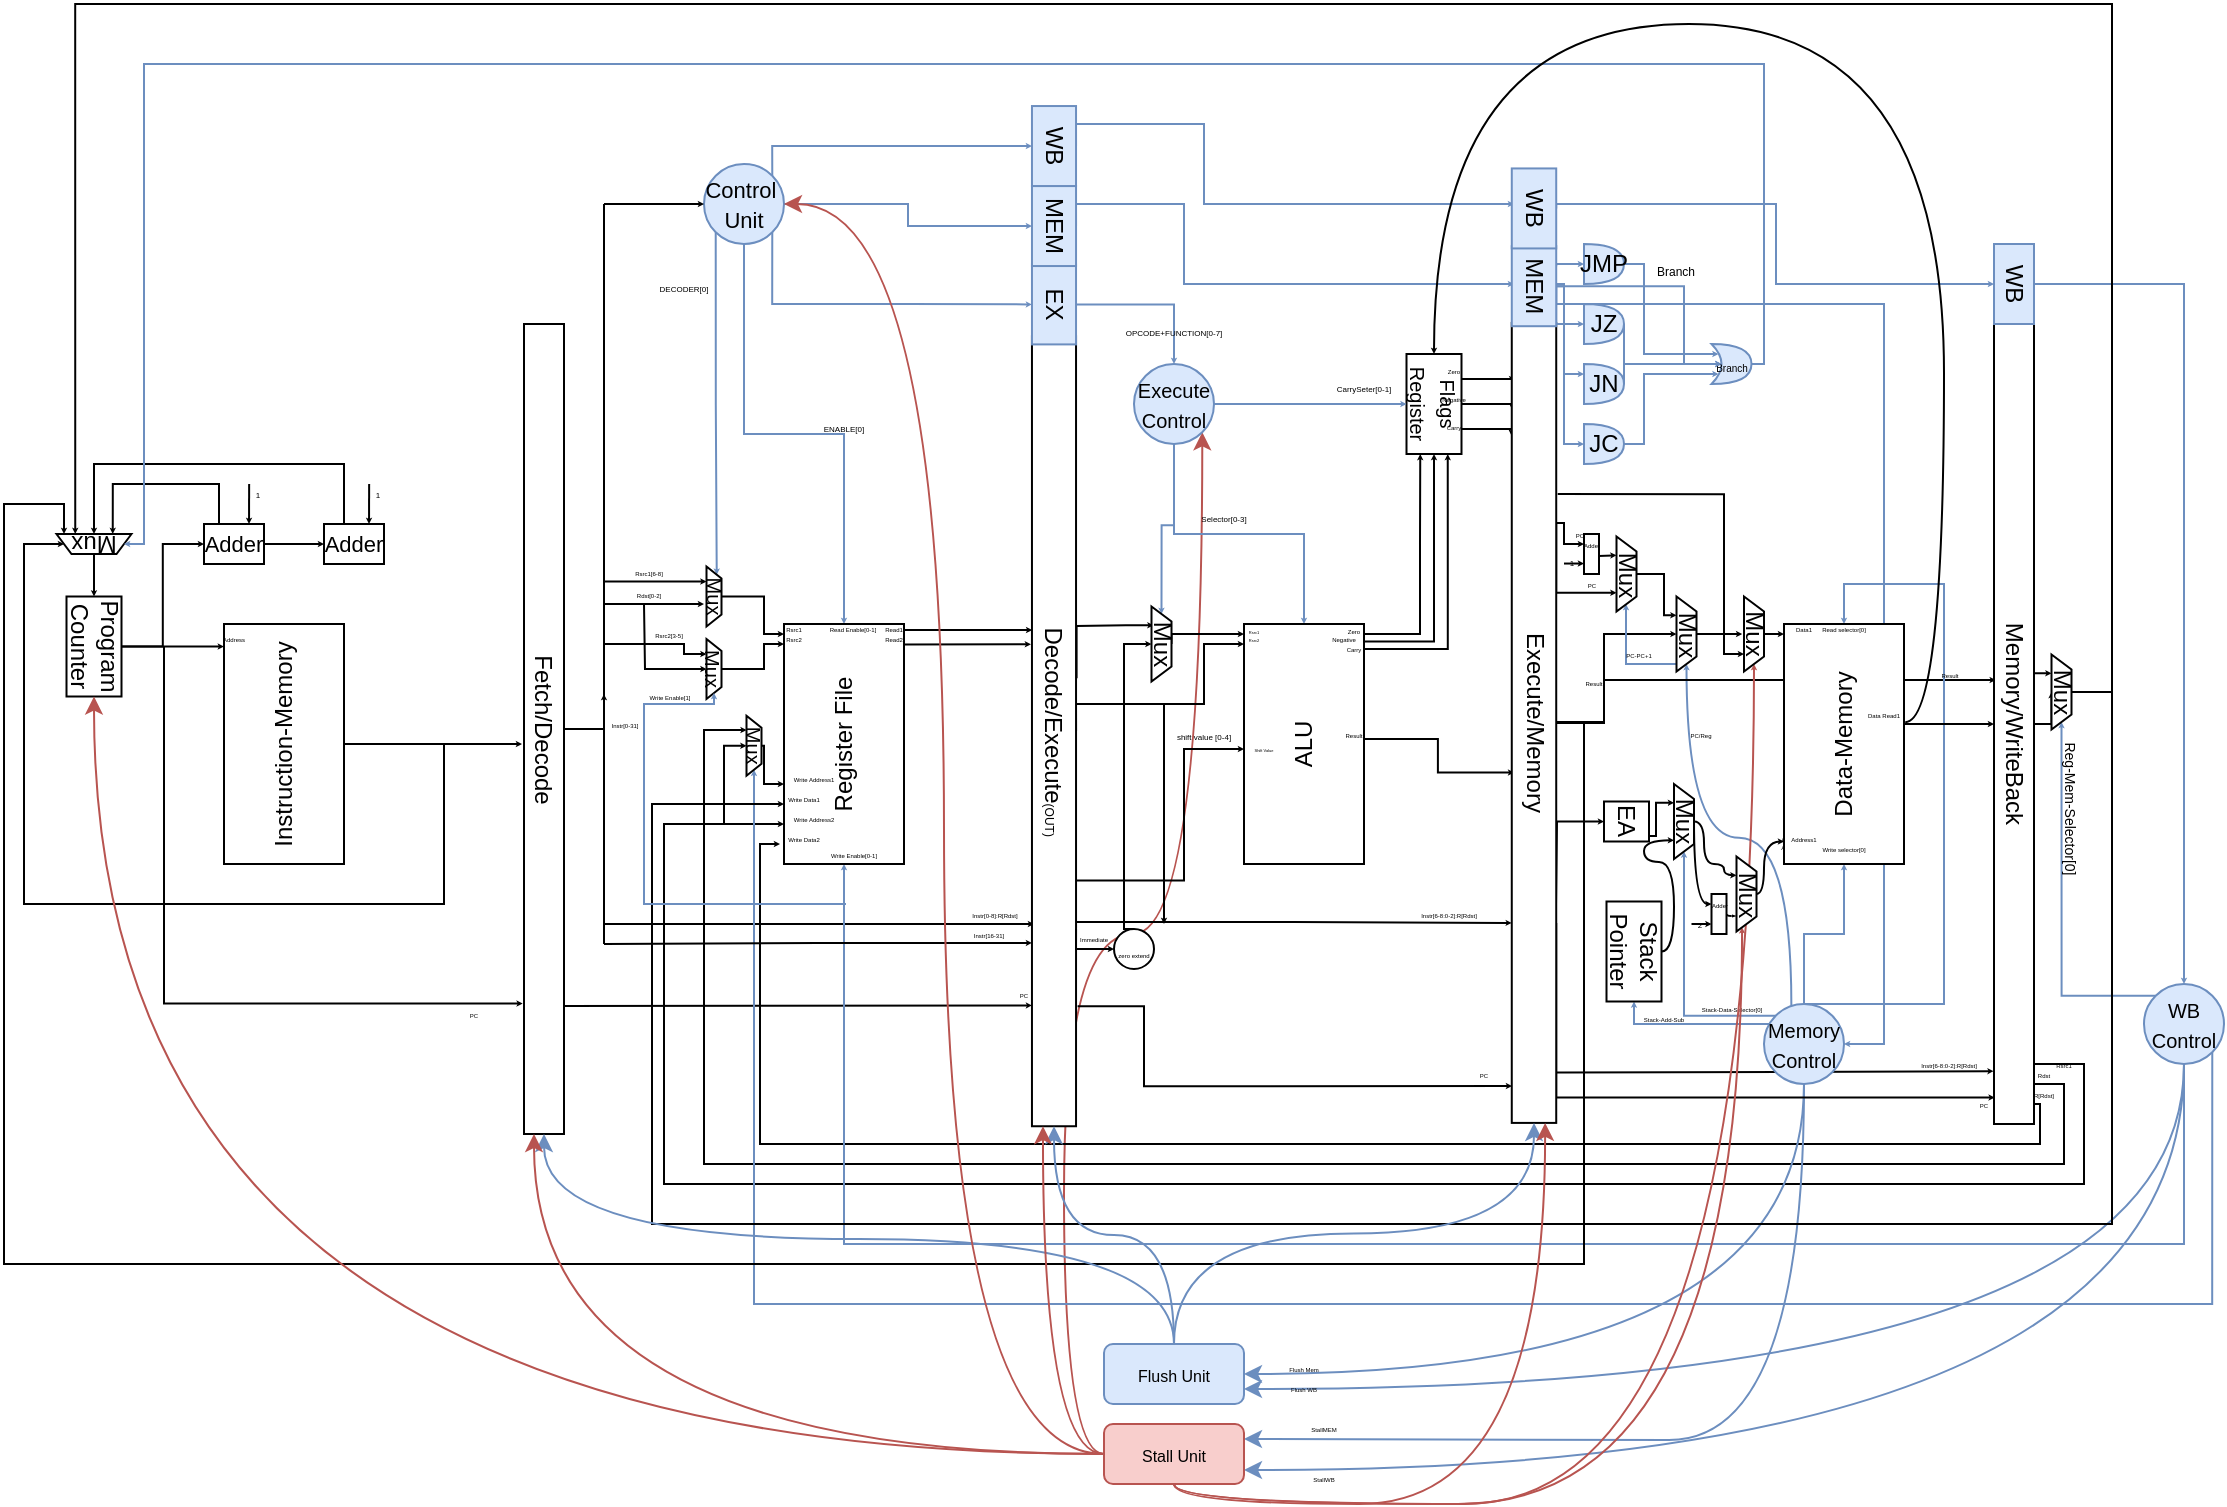 <mxfile version="12.9.7" type="google"><diagram id="PyD1vJkJgptxcv55lp7e" name="Page-1"><mxGraphModel dx="262" dy="182" grid="1" gridSize="10" guides="1" tooltips="1" connect="1" arrows="1" fold="1" page="1" pageScale="1" pageWidth="1169" pageHeight="827" math="0" shadow="0"><root><mxCell id="0"/><mxCell id="1" parent="0"/><mxCell id="Y3aYHDCOcNV4oWs-AwVI-247" style="edgeStyle=orthogonalEdgeStyle;rounded=0;jumpSize=0;orthogonalLoop=1;jettySize=auto;html=1;exitX=0.342;exitY=0.019;exitDx=0;exitDy=0;entryX=1;entryY=0.5;entryDx=0;entryDy=0;startArrow=none;startFill=0;startSize=0;endArrow=classic;endFill=1;endSize=0;fillColor=#dae8fc;strokeColor=#6c8ebf;exitPerimeter=0;curved=1;" parent="1" source="Y3aYHDCOcNV4oWs-AwVI-102" target="Y3aYHDCOcNV4oWs-AwVI-174" edge="1"><mxGeometry relative="1" as="geometry"/></mxCell><mxCell id="29rnC_0Wakgz4SOI_UvJ-24" style="edgeStyle=orthogonalEdgeStyle;curved=1;rounded=0;orthogonalLoop=1;jettySize=auto;html=1;exitX=0;exitY=0.5;exitDx=0;exitDy=0;entryX=1;entryY=1;entryDx=0;entryDy=0;fillColor=#f8cecc;strokeColor=#b85450;" edge="1" parent="1" source="29rnC_0Wakgz4SOI_UvJ-13" target="Y3aYHDCOcNV4oWs-AwVI-92"><mxGeometry relative="1" as="geometry"/></mxCell><mxCell id="Y3aYHDCOcNV4oWs-AwVI-249" style="edgeStyle=orthogonalEdgeStyle;rounded=0;jumpSize=0;orthogonalLoop=1;jettySize=auto;html=1;exitX=0.5;exitY=0;exitDx=0;exitDy=0;entryX=0.445;entryY=0.956;entryDx=0;entryDy=0;entryPerimeter=0;startArrow=none;startFill=0;startSize=0;endArrow=classic;endFill=1;endSize=0;" parent="1" source="Y3aYHDCOcNV4oWs-AwVI-7" target="Y3aYHDCOcNV4oWs-AwVI-8" edge="1"><mxGeometry relative="1" as="geometry"><Array as="points"><mxPoint x="840" y="430"/><mxPoint x="840" y="408"/></Array></mxGeometry></mxCell><mxCell id="Y3aYHDCOcNV4oWs-AwVI-233" style="edgeStyle=orthogonalEdgeStyle;rounded=0;jumpSize=0;orthogonalLoop=1;jettySize=auto;html=1;exitX=0.937;exitY=-0.014;exitDx=0;exitDy=0;entryX=0.934;entryY=1.01;entryDx=0;entryDy=0;entryPerimeter=0;startArrow=none;startFill=0;startSize=0;endArrow=classic;endFill=1;endSize=0;exitPerimeter=0;" parent="1" source="Y3aYHDCOcNV4oWs-AwVI-7" target="Y3aYHDCOcNV4oWs-AwVI-8" edge="1"><mxGeometry relative="1" as="geometry"><Array as="points"><mxPoint x="820" y="604"/></Array></mxGeometry></mxCell><mxCell id="Y3aYHDCOcNV4oWs-AwVI-227" style="edgeStyle=orthogonalEdgeStyle;rounded=0;jumpSize=0;orthogonalLoop=1;jettySize=auto;html=1;exitX=0.75;exitY=0;exitDx=0;exitDy=0;entryX=0.75;entryY=1;entryDx=0;entryDy=0;startArrow=none;startFill=0;startSize=0;endArrow=classic;endFill=1;endSize=0;" parent="1" source="Y3aYHDCOcNV4oWs-AwVI-6" target="Y3aYHDCOcNV4oWs-AwVI-7" edge="1"><mxGeometry relative="1" as="geometry"><Array as="points"><mxPoint x="576" y="529"/><mxPoint x="685" y="529"/></Array></mxGeometry></mxCell><mxCell id="Y3aYHDCOcNV4oWs-AwVI-15" style="edgeStyle=orthogonalEdgeStyle;rounded=0;jumpSize=0;orthogonalLoop=1;jettySize=auto;html=1;exitX=0.5;exitY=1;exitDx=0;exitDy=0;startSize=0;endSize=0;" parent="1" source="Y3aYHDCOcNV4oWs-AwVI-1" edge="1"><mxGeometry relative="1" as="geometry"><mxPoint x="299" y="440" as="targetPoint"/></mxGeometry></mxCell><mxCell id="Y3aYHDCOcNV4oWs-AwVI-51" style="edgeStyle=orthogonalEdgeStyle;rounded=0;jumpSize=0;orthogonalLoop=1;jettySize=auto;html=1;exitX=0.5;exitY=0;exitDx=0;exitDy=0;startArrow=none;startFill=0;startSize=0;endArrow=classic;endFill=1;endSize=0;" parent="1" source="Y3aYHDCOcNV4oWs-AwVI-5" edge="1"><mxGeometry relative="1" as="geometry"><mxPoint x="340" y="415.056" as="targetPoint"/></mxGeometry></mxCell><mxCell id="Y3aYHDCOcNV4oWs-AwVI-219" style="edgeStyle=orthogonalEdgeStyle;rounded=0;jumpSize=0;orthogonalLoop=1;jettySize=auto;html=1;exitX=0.839;exitY=1.033;exitDx=0;exitDy=0;startArrow=classic;startFill=1;startSize=0;endArrow=none;endFill=0;endSize=0;exitPerimeter=0;" parent="1" source="Y3aYHDCOcNV4oWs-AwVI-5" edge="1"><mxGeometry relative="1" as="geometry"><mxPoint x="120" y="391" as="targetPoint"/><Array as="points"><mxPoint x="120" y="570"/></Array></mxGeometry></mxCell><mxCell id="Y3aYHDCOcNV4oWs-AwVI-222" style="edgeStyle=orthogonalEdgeStyle;rounded=0;jumpSize=0;orthogonalLoop=1;jettySize=auto;html=1;exitX=0.842;exitY=0;exitDx=0;exitDy=0;entryX=0.847;entryY=0.999;entryDx=0;entryDy=0;entryPerimeter=0;startArrow=none;startFill=0;startSize=0;endArrow=classic;endFill=1;endSize=0;exitPerimeter=0;" parent="1" source="Y3aYHDCOcNV4oWs-AwVI-5" target="Y3aYHDCOcNV4oWs-AwVI-6" edge="1"><mxGeometry relative="1" as="geometry"><Array as="points"><mxPoint x="554" y="571"/></Array></mxGeometry></mxCell><mxCell id="Y3aYHDCOcNV4oWs-AwVI-282" style="edgeStyle=orthogonalEdgeStyle;rounded=0;jumpSize=0;orthogonalLoop=1;jettySize=auto;html=1;exitX=0.5;exitY=0;exitDx=0;exitDy=0;entryX=0.25;entryY=1;entryDx=0;entryDy=0;startArrow=none;startFill=0;startSize=0;endArrow=classic;endFill=1;endSize=0;" parent="1" source="Y3aYHDCOcNV4oWs-AwVI-5" target="Y3aYHDCOcNV4oWs-AwVI-281" edge="1"><mxGeometry relative="1" as="geometry"><Array as="points"><mxPoint x="340" y="433"/><mxPoint x="340" y="359"/></Array></mxGeometry></mxCell><mxCell id="IPvq_hQ7fb-cKQJ-Xcol-1" style="edgeStyle=orthogonalEdgeStyle;rounded=0;orthogonalLoop=1;jettySize=auto;html=1;exitX=0.5;exitY=0;exitDx=0;exitDy=0;entryX=1;entryY=0;entryDx=0;entryDy=0;startSize=0;endSize=0;jumpSize=1;" parent="1" source="Y3aYHDCOcNV4oWs-AwVI-5" target="Y3aYHDCOcNV4oWs-AwVI-312" edge="1"><mxGeometry relative="1" as="geometry"><Array as="points"><mxPoint x="340" y="433"/><mxPoint x="340" y="530"/><mxPoint x="555" y="530"/><mxPoint x="555" y="520"/><mxPoint x="554" y="520"/><mxPoint x="554" y="530"/></Array></mxGeometry></mxCell><mxCell id="Y3aYHDCOcNV4oWs-AwVI-5" value="Fetch/Decode" style="rounded=0;whiteSpace=wrap;html=1;rotation=90;" parent="1" vertex="1"><mxGeometry x="107.5" y="422.5" width="405" height="20" as="geometry"/></mxCell><mxCell id="Y3aYHDCOcNV4oWs-AwVI-181" style="edgeStyle=orthogonalEdgeStyle;rounded=0;jumpSize=0;orthogonalLoop=1;jettySize=auto;html=1;exitX=0.5;exitY=0;exitDx=0;exitDy=0;entryX=0.5;entryY=1;entryDx=0;entryDy=0;startArrow=none;startFill=0;startSize=0;endArrow=classic;endFill=1;endSize=0;" parent="1" source="Y3aYHDCOcNV4oWs-AwVI-8" target="Y3aYHDCOcNV4oWs-AwVI-180" edge="1"><mxGeometry relative="1" as="geometry"/></mxCell><mxCell id="Y3aYHDCOcNV4oWs-AwVI-194" style="edgeStyle=orthogonalEdgeStyle;rounded=0;jumpSize=0;orthogonalLoop=1;jettySize=auto;html=1;exitX=0.75;exitY=0;exitDx=0;exitDy=0;startArrow=none;startFill=0;startSize=0;endArrow=classic;endFill=1;endSize=0;entryX=0;entryY=1;entryDx=0;entryDy=0;" parent="1" edge="1"><mxGeometry relative="1" as="geometry"><mxPoint x="428" y="490" as="targetPoint"/><mxPoint x="1053" y="530" as="sourcePoint"/><Array as="points"><mxPoint x="1053" y="620"/><mxPoint x="1058" y="620"/><mxPoint x="1058" y="640"/><mxPoint x="418" y="640"/><mxPoint x="418" y="490"/></Array></mxGeometry></mxCell><mxCell id="Y3aYHDCOcNV4oWs-AwVI-195" style="edgeStyle=orthogonalEdgeStyle;rounded=0;jumpSize=0;orthogonalLoop=1;jettySize=auto;html=1;exitX=0.75;exitY=0;exitDx=0;exitDy=0;startArrow=none;startFill=0;startSize=0;endArrow=classic;endFill=1;endSize=0;entryX=0.25;entryY=1;entryDx=0;entryDy=0;" parent="1" source="Y3aYHDCOcNV4oWs-AwVI-8" target="Y3aYHDCOcNV4oWs-AwVI-379" edge="1"><mxGeometry relative="1" as="geometry"><mxPoint x="430" y="460" as="targetPoint"/><Array as="points"><mxPoint x="1055" y="610"/><mxPoint x="1070" y="610"/><mxPoint x="1070" y="650"/><mxPoint x="390" y="650"/><mxPoint x="390" y="433"/><mxPoint x="411" y="433"/></Array></mxGeometry></mxCell><mxCell id="Y3aYHDCOcNV4oWs-AwVI-196" style="edgeStyle=orthogonalEdgeStyle;rounded=0;jumpSize=0;orthogonalLoop=1;jettySize=auto;html=1;exitX=0.75;exitY=0;exitDx=0;exitDy=0;entryX=0;entryY=0;entryDx=0;entryDy=0;startArrow=none;startFill=0;startSize=0;endArrow=classic;endFill=1;endSize=0;" parent="1" source="Y3aYHDCOcNV4oWs-AwVI-8" target="Y3aYHDCOcNV4oWs-AwVI-57" edge="1"><mxGeometry relative="1" as="geometry"><Array as="points"><mxPoint x="1055" y="600"/><mxPoint x="1080" y="600"/><mxPoint x="1080" y="660"/><mxPoint x="370" y="660"/><mxPoint x="370" y="480"/></Array></mxGeometry></mxCell><mxCell id="Y3aYHDCOcNV4oWs-AwVI-250" style="edgeStyle=orthogonalEdgeStyle;rounded=0;jumpSize=0;orthogonalLoop=1;jettySize=auto;html=1;exitX=0.5;exitY=0;exitDx=0;exitDy=0;entryX=0.25;entryY=1;entryDx=0;entryDy=0;startArrow=none;startFill=0;startSize=0;endArrow=classic;endFill=1;endSize=0;" parent="1" source="Y3aYHDCOcNV4oWs-AwVI-8" target="Y3aYHDCOcNV4oWs-AwVI-180" edge="1"><mxGeometry relative="1" as="geometry"><Array as="points"><mxPoint x="1055" y="405"/></Array></mxGeometry></mxCell><mxCell id="Y3aYHDCOcNV4oWs-AwVI-8" value="Memory/WriteBack" style="rounded=0;whiteSpace=wrap;html=1;rotation=90;" parent="1" vertex="1"><mxGeometry x="845" y="420" width="400" height="20" as="geometry"/></mxCell><mxCell id="Y3aYHDCOcNV4oWs-AwVI-13" style="edgeStyle=orthogonalEdgeStyle;rounded=0;jumpSize=0;orthogonalLoop=1;jettySize=auto;html=1;exitX=0.5;exitY=0;exitDx=0;exitDy=0;entryX=0;entryY=0.5;entryDx=0;entryDy=0;startSize=0;endSize=0;" parent="1" source="Y3aYHDCOcNV4oWs-AwVI-10" target="Y3aYHDCOcNV4oWs-AwVI-12" edge="1"><mxGeometry relative="1" as="geometry"/></mxCell><mxCell id="Y3aYHDCOcNV4oWs-AwVI-14" style="edgeStyle=orthogonalEdgeStyle;rounded=0;jumpSize=0;orthogonalLoop=1;jettySize=auto;html=1;exitX=0.5;exitY=0;exitDx=0;exitDy=0;entryX=0.906;entryY=-0.001;entryDx=0;entryDy=0;entryPerimeter=0;startSize=0;endSize=0;" parent="1" source="Y3aYHDCOcNV4oWs-AwVI-10" target="Y3aYHDCOcNV4oWs-AwVI-1" edge="1"><mxGeometry relative="1" as="geometry"/></mxCell><mxCell id="Y3aYHDCOcNV4oWs-AwVI-10" value="Program Counter&lt;br&gt;" style="rounded=0;whiteSpace=wrap;html=1;rotation=90;" parent="1" vertex="1"><mxGeometry x="60" y="377.5" width="50" height="27.5" as="geometry"/></mxCell><mxCell id="Y3aYHDCOcNV4oWs-AwVI-19" style="edgeStyle=orthogonalEdgeStyle;rounded=0;jumpSize=0;orthogonalLoop=1;jettySize=auto;html=1;exitX=1;exitY=0.5;exitDx=0;exitDy=0;entryX=0;entryY=0.5;entryDx=0;entryDy=0;startSize=0;endSize=0;" parent="1" source="Y3aYHDCOcNV4oWs-AwVI-12" target="Y3aYHDCOcNV4oWs-AwVI-18" edge="1"><mxGeometry relative="1" as="geometry"/></mxCell><mxCell id="Y3aYHDCOcNV4oWs-AwVI-32" style="edgeStyle=orthogonalEdgeStyle;rounded=0;jumpSize=0;orthogonalLoop=1;jettySize=auto;html=1;exitX=0.25;exitY=0;exitDx=0;exitDy=0;entryX=0.25;entryY=1;entryDx=0;entryDy=0;startSize=0;endSize=0;" parent="1" source="Y3aYHDCOcNV4oWs-AwVI-12" target="Y3aYHDCOcNV4oWs-AwVI-26" edge="1"><mxGeometry relative="1" as="geometry"/></mxCell><mxCell id="Y3aYHDCOcNV4oWs-AwVI-200" style="edgeStyle=orthogonalEdgeStyle;rounded=0;jumpSize=0;orthogonalLoop=1;jettySize=auto;html=1;exitX=0.75;exitY=0;exitDx=0;exitDy=0;startArrow=classic;startFill=1;startSize=0;endArrow=none;endFill=0;endSize=0;" parent="1" source="Y3aYHDCOcNV4oWs-AwVI-12" edge="1"><mxGeometry relative="1" as="geometry"><mxPoint x="162.581" y="310" as="targetPoint"/></mxGeometry></mxCell><mxCell id="Y3aYHDCOcNV4oWs-AwVI-12" value="&lt;font style=&quot;font-size: 11px&quot;&gt;Adder&lt;/font&gt;" style="rounded=0;whiteSpace=wrap;html=1;" parent="1" vertex="1"><mxGeometry x="140" y="330" width="30" height="20" as="geometry"/></mxCell><mxCell id="Y3aYHDCOcNV4oWs-AwVI-17" value="" style="group" parent="1" vertex="1" connectable="0"><mxGeometry x="150" y="380" width="60" height="120" as="geometry"/></mxCell><object label="Instruction-Memory" placeholders="1" id="Y3aYHDCOcNV4oWs-AwVI-1"><mxCell style="rounded=0;whiteSpace=wrap;html=1;rotation=-90;" parent="Y3aYHDCOcNV4oWs-AwVI-17" vertex="1"><mxGeometry x="-30" y="30" width="120" height="60" as="geometry"/></mxCell></object><mxCell id="Y3aYHDCOcNV4oWs-AwVI-9" value="&lt;font style=&quot;font-size: 3px&quot;&gt;Address&lt;/font&gt;" style="text;html=1;strokeColor=none;fillColor=none;align=center;verticalAlign=middle;whiteSpace=wrap;rounded=0;" parent="Y3aYHDCOcNV4oWs-AwVI-17" vertex="1"><mxGeometry width="10" height="10" as="geometry"/></mxCell><mxCell id="Y3aYHDCOcNV4oWs-AwVI-40" style="edgeStyle=orthogonalEdgeStyle;rounded=0;jumpSize=0;orthogonalLoop=1;jettySize=auto;html=1;exitX=0.25;exitY=0;exitDx=0;exitDy=0;entryX=0.5;entryY=1;entryDx=0;entryDy=0;startArrow=none;startFill=0;startSize=0;endArrow=classic;endFill=1;endSize=0;" parent="1" source="Y3aYHDCOcNV4oWs-AwVI-18" target="Y3aYHDCOcNV4oWs-AwVI-26" edge="1"><mxGeometry relative="1" as="geometry"><Array as="points"><mxPoint x="210" y="330"/><mxPoint x="210" y="300"/><mxPoint x="85" y="300"/></Array></mxGeometry></mxCell><mxCell id="Y3aYHDCOcNV4oWs-AwVI-201" style="edgeStyle=orthogonalEdgeStyle;rounded=0;jumpSize=0;orthogonalLoop=1;jettySize=auto;html=1;exitX=0.75;exitY=0;exitDx=0;exitDy=0;startArrow=classic;startFill=1;startSize=0;endArrow=none;endFill=0;endSize=0;" parent="1" source="Y3aYHDCOcNV4oWs-AwVI-18" edge="1"><mxGeometry relative="1" as="geometry"><mxPoint x="222.581" y="310" as="targetPoint"/></mxGeometry></mxCell><mxCell id="Y3aYHDCOcNV4oWs-AwVI-18" value="&lt;font style=&quot;font-size: 11px&quot;&gt;Adder&lt;/font&gt;" style="rounded=0;whiteSpace=wrap;html=1;" parent="1" vertex="1"><mxGeometry x="200" y="330" width="30" height="20" as="geometry"/></mxCell><mxCell id="Y3aYHDCOcNV4oWs-AwVI-29" style="edgeStyle=orthogonalEdgeStyle;rounded=0;jumpSize=0;orthogonalLoop=1;jettySize=auto;html=1;exitX=0.5;exitY=0;exitDx=0;exitDy=0;entryX=0;entryY=0.5;entryDx=0;entryDy=0;startSize=0;endSize=0;" parent="1" source="Y3aYHDCOcNV4oWs-AwVI-26" target="Y3aYHDCOcNV4oWs-AwVI-10" edge="1"><mxGeometry relative="1" as="geometry"/></mxCell><mxCell id="Y3aYHDCOcNV4oWs-AwVI-37" style="edgeStyle=orthogonalEdgeStyle;rounded=0;jumpSize=0;orthogonalLoop=1;jettySize=auto;html=1;exitX=1;exitY=0.5;exitDx=0;exitDy=0;startSize=0;endSize=0;endArrow=none;endFill=0;startArrow=classic;startFill=1;" parent="1" source="Y3aYHDCOcNV4oWs-AwVI-26" edge="1"><mxGeometry relative="1" as="geometry"><mxPoint x="260" y="440" as="targetPoint"/><Array as="points"><mxPoint x="50" y="340"/><mxPoint x="50" y="520"/><mxPoint x="260" y="520"/></Array></mxGeometry></mxCell><mxCell id="Y3aYHDCOcNV4oWs-AwVI-26" value="Mux&lt;br&gt;" style="shape=trapezoid;perimeter=trapezoidPerimeter;whiteSpace=wrap;html=1;rotation=-180;" parent="1" vertex="1"><mxGeometry x="66.25" y="335" width="37.5" height="10" as="geometry"/></mxCell><mxCell id="Y3aYHDCOcNV4oWs-AwVI-52" style="edgeStyle=orthogonalEdgeStyle;rounded=0;jumpSize=0;orthogonalLoop=1;jettySize=auto;html=1;startArrow=classic;startFill=1;startSize=0;endArrow=none;endFill=0;endSize=0;" parent="1" edge="1"><mxGeometry relative="1" as="geometry"><mxPoint x="340" y="385" as="targetPoint"/><mxPoint x="390" y="370" as="sourcePoint"/><Array as="points"><mxPoint x="340" y="370"/></Array></mxGeometry></mxCell><mxCell id="Y3aYHDCOcNV4oWs-AwVI-53" style="edgeStyle=orthogonalEdgeStyle;rounded=0;jumpSize=0;orthogonalLoop=1;jettySize=auto;html=1;exitX=0.25;exitY=1;exitDx=0;exitDy=0;startArrow=classic;startFill=1;startSize=0;endArrow=none;endFill=0;endSize=0;" parent="1" source="zyILBMG92OQBKJwDJ77f-1" edge="1"><mxGeometry relative="1" as="geometry"><mxPoint x="340" y="390.01" as="targetPoint"/><Array as="points"><mxPoint x="380" y="395"/><mxPoint x="380" y="390"/></Array></mxGeometry></mxCell><mxCell id="Y3aYHDCOcNV4oWs-AwVI-64" style="edgeStyle=orthogonalEdgeStyle;rounded=0;jumpSize=0;orthogonalLoop=1;jettySize=auto;html=1;exitX=1;exitY=0.5;exitDx=0;exitDy=0;startArrow=none;startFill=0;startSize=0;endArrow=classic;endFill=1;endSize=0;entryX=0.371;entryY=0.994;entryDx=0;entryDy=0;entryPerimeter=0;" parent="1" source="Y3aYHDCOcNV4oWs-AwVI-60" target="Y3aYHDCOcNV4oWs-AwVI-6" edge="1"><mxGeometry relative="1" as="geometry"><mxPoint x="540" y="385" as="targetPoint"/><Array as="points"><mxPoint x="490" y="383"/><mxPoint x="554" y="383"/></Array></mxGeometry></mxCell><mxCell id="Y3aYHDCOcNV4oWs-AwVI-66" style="edgeStyle=orthogonalEdgeStyle;rounded=0;jumpSize=0;orthogonalLoop=1;jettySize=auto;html=1;exitX=1;exitY=0.75;exitDx=0;exitDy=0;entryX=0.39;entryY=1.023;entryDx=0;entryDy=0;entryPerimeter=0;startArrow=none;startFill=0;startSize=0;endArrow=classic;endFill=1;endSize=0;" parent="1" source="Y3aYHDCOcNV4oWs-AwVI-60" target="Y3aYHDCOcNV4oWs-AwVI-6" edge="1"><mxGeometry relative="1" as="geometry"><Array as="points"><mxPoint x="490" y="390"/></Array></mxGeometry></mxCell><mxCell id="Y3aYHDCOcNV4oWs-AwVI-72" style="edgeStyle=orthogonalEdgeStyle;rounded=0;jumpSize=0;orthogonalLoop=1;jettySize=auto;html=1;exitX=1;exitY=0;exitDx=0;exitDy=0;entryX=0.5;entryY=1;entryDx=0;entryDy=0;startArrow=none;startFill=0;startSize=0;endArrow=classic;endFill=1;endSize=0;fillColor=#dae8fc;strokeColor=#6c8ebf;" parent="1" source="Y3aYHDCOcNV4oWs-AwVI-67" target="Y3aYHDCOcNV4oWs-AwVI-71" edge="1"><mxGeometry relative="1" as="geometry"><Array as="points"><mxPoint x="424" y="141"/></Array></mxGeometry></mxCell><mxCell id="Y3aYHDCOcNV4oWs-AwVI-75" style="edgeStyle=orthogonalEdgeStyle;rounded=0;jumpSize=0;orthogonalLoop=1;jettySize=auto;html=1;exitX=1;exitY=0.5;exitDx=0;exitDy=0;entryX=0.5;entryY=1;entryDx=0;entryDy=0;startArrow=none;startFill=0;startSize=0;endArrow=classic;endFill=1;endSize=0;fillColor=#dae8fc;strokeColor=#6c8ebf;" parent="1" source="Y3aYHDCOcNV4oWs-AwVI-67" target="Y3aYHDCOcNV4oWs-AwVI-70" edge="1"><mxGeometry relative="1" as="geometry"/></mxCell><mxCell id="Y3aYHDCOcNV4oWs-AwVI-198" style="edgeStyle=orthogonalEdgeStyle;rounded=0;jumpSize=0;orthogonalLoop=1;jettySize=auto;html=1;exitX=1;exitY=1;exitDx=0;exitDy=0;entryX=0.5;entryY=1;entryDx=0;entryDy=0;startArrow=none;startFill=0;startSize=0;endArrow=classic;endFill=1;endSize=0;fillColor=#dae8fc;strokeColor=#6c8ebf;" parent="1" source="Y3aYHDCOcNV4oWs-AwVI-67" target="Y3aYHDCOcNV4oWs-AwVI-69" edge="1"><mxGeometry relative="1" as="geometry"><Array as="points"><mxPoint x="424" y="220"/><mxPoint x="492" y="220"/></Array></mxGeometry></mxCell><mxCell id="Y3aYHDCOcNV4oWs-AwVI-252" style="edgeStyle=orthogonalEdgeStyle;rounded=0;jumpSize=0;orthogonalLoop=1;jettySize=auto;html=1;exitX=0.5;exitY=1;exitDx=0;exitDy=0;entryX=1;entryY=0.5;entryDx=0;entryDy=0;startArrow=none;startFill=0;startSize=0;endArrow=classic;endFill=1;endSize=0;fillColor=#dae8fc;strokeColor=#6c8ebf;" parent="1" source="Y3aYHDCOcNV4oWs-AwVI-67" target="Y3aYHDCOcNV4oWs-AwVI-2" edge="1"><mxGeometry relative="1" as="geometry"/></mxCell><mxCell id="Y3aYHDCOcNV4oWs-AwVI-287" style="edgeStyle=orthogonalEdgeStyle;rounded=0;jumpSize=0;orthogonalLoop=1;jettySize=auto;html=1;exitX=0;exitY=1;exitDx=0;exitDy=0;entryX=0;entryY=0.25;entryDx=0;entryDy=0;startArrow=none;startFill=0;startSize=0;endArrow=classic;endFill=1;endSize=0;fillColor=#dae8fc;strokeColor=#6c8ebf;" parent="1" source="Y3aYHDCOcNV4oWs-AwVI-67" target="Y3aYHDCOcNV4oWs-AwVI-281" edge="1"><mxGeometry relative="1" as="geometry"/></mxCell><mxCell id="Y3aYHDCOcNV4oWs-AwVI-67" value="&lt;font style=&quot;font-size: 11px&quot;&gt;Control&amp;nbsp;&lt;br&gt;Unit&lt;/font&gt;" style="ellipse;whiteSpace=wrap;html=1;aspect=fixed;fillColor=#dae8fc;strokeColor=#6c8ebf;" parent="1" vertex="1"><mxGeometry x="390" y="150" width="40" height="40" as="geometry"/></mxCell><mxCell id="Y3aYHDCOcNV4oWs-AwVI-77" value="" style="group" parent="1" vertex="1" connectable="0"><mxGeometry x="340" y="170" height="200" as="geometry"/></mxCell><mxCell id="Y3aYHDCOcNV4oWs-AwVI-50" value="" style="endArrow=none;html=1;" parent="Y3aYHDCOcNV4oWs-AwVI-77" edge="1"><mxGeometry width="50" height="50" relative="1" as="geometry"><mxPoint y="370" as="sourcePoint"/><mxPoint as="targetPoint"/><Array as="points"><mxPoint y="200"/></Array></mxGeometry></mxCell><mxCell id="Y3aYHDCOcNV4oWs-AwVI-68" value="" style="endArrow=classic;html=1;endSize=0;rounded=0;startSize=0;entryX=0;entryY=0.5;entryDx=0;entryDy=0;" parent="Y3aYHDCOcNV4oWs-AwVI-77" target="Y3aYHDCOcNV4oWs-AwVI-67" edge="1"><mxGeometry width="50" height="50" relative="1" as="geometry"><mxPoint as="sourcePoint"/><mxPoint x="40" y="61" as="targetPoint"/></mxGeometry></mxCell><mxCell id="Y3aYHDCOcNV4oWs-AwVI-89" style="edgeStyle=orthogonalEdgeStyle;rounded=0;jumpSize=0;orthogonalLoop=1;jettySize=auto;html=1;exitX=0.5;exitY=0;exitDx=0;exitDy=0;startArrow=none;startFill=0;startSize=0;endArrow=classic;endFill=1;endSize=0;fillColor=#dae8fc;strokeColor=#6c8ebf;" parent="1" source="Y3aYHDCOcNV4oWs-AwVI-71" edge="1"><mxGeometry relative="1" as="geometry"><mxPoint x="795" y="170" as="targetPoint"/><Array as="points"><mxPoint x="640" y="130"/><mxPoint x="640" y="170"/><mxPoint x="795" y="170"/></Array></mxGeometry></mxCell><mxCell id="Y3aYHDCOcNV4oWs-AwVI-90" style="edgeStyle=orthogonalEdgeStyle;rounded=0;jumpSize=0;orthogonalLoop=1;jettySize=auto;html=1;exitX=0.5;exitY=0;exitDx=0;exitDy=0;startArrow=none;startFill=0;startSize=0;endArrow=classic;endFill=1;endSize=0;fillColor=#dae8fc;strokeColor=#6c8ebf;" parent="1" source="Y3aYHDCOcNV4oWs-AwVI-70" edge="1"><mxGeometry relative="1" as="geometry"><mxPoint x="795" y="210" as="targetPoint"/><Array as="points"><mxPoint x="630" y="170"/><mxPoint x="630" y="210"/></Array></mxGeometry></mxCell><mxCell id="Y3aYHDCOcNV4oWs-AwVI-138" style="edgeStyle=orthogonalEdgeStyle;rounded=0;jumpSize=0;orthogonalLoop=1;jettySize=auto;html=1;exitX=0.5;exitY=1;exitDx=0;exitDy=0;entryX=1;entryY=0.5;entryDx=0;entryDy=0;startArrow=none;startFill=0;startSize=0;endArrow=classic;endFill=1;endSize=0;fillColor=#dae8fc;strokeColor=#6c8ebf;" parent="1" source="Y3aYHDCOcNV4oWs-AwVI-92" target="Y3aYHDCOcNV4oWs-AwVI-3" edge="1"><mxGeometry relative="1" as="geometry"><Array as="points"><mxPoint x="625" y="335"/><mxPoint x="690" y="335"/></Array></mxGeometry></mxCell><mxCell id="Y3aYHDCOcNV4oWs-AwVI-139" style="edgeStyle=orthogonalEdgeStyle;rounded=0;jumpSize=0;orthogonalLoop=1;jettySize=auto;html=1;startArrow=classic;startFill=1;startSize=0;endArrow=none;endFill=0;endSize=0;fillColor=#dae8fc;strokeColor=#6c8ebf;exitX=0.5;exitY=0;exitDx=0;exitDy=0;entryX=0.5;entryY=0;entryDx=0;entryDy=0;" parent="1" source="Y3aYHDCOcNV4oWs-AwVI-92" target="Y3aYHDCOcNV4oWs-AwVI-69" edge="1"><mxGeometry relative="1" as="geometry"><mxPoint x="730" y="208" as="targetPoint"/><mxPoint x="680" y="310" as="sourcePoint"/><Array as="points"><mxPoint x="625" y="220"/></Array></mxGeometry></mxCell><mxCell id="Y3aYHDCOcNV4oWs-AwVI-371" style="edgeStyle=orthogonalEdgeStyle;rounded=0;jumpSize=0;orthogonalLoop=1;jettySize=auto;html=1;exitX=0.5;exitY=1;exitDx=0;exitDy=0;entryX=0;entryY=0.5;entryDx=0;entryDy=0;startArrow=none;startFill=0;startSize=0;endArrow=classic;endFill=1;endSize=0;fillColor=#dae8fc;strokeColor=#6c8ebf;" parent="1" source="Y3aYHDCOcNV4oWs-AwVI-92" target="Y3aYHDCOcNV4oWs-AwVI-98" edge="1"><mxGeometry relative="1" as="geometry"/></mxCell><mxCell id="Y3aYHDCOcNV4oWs-AwVI-92" value="&lt;font style=&quot;font-size: 10px&quot;&gt;Execute Control&lt;/font&gt;" style="ellipse;whiteSpace=wrap;html=1;aspect=fixed;fillColor=#dae8fc;strokeColor=#6c8ebf;" parent="1" vertex="1"><mxGeometry x="605" y="250" width="40" height="40" as="geometry"/></mxCell><mxCell id="Y3aYHDCOcNV4oWs-AwVI-199" style="edgeStyle=orthogonalEdgeStyle;rounded=0;jumpSize=0;orthogonalLoop=1;jettySize=auto;html=1;exitX=0.5;exitY=0;exitDx=0;exitDy=0;entryX=0.5;entryY=0;entryDx=0;entryDy=0;startArrow=none;startFill=0;startSize=0;endArrow=classic;endFill=1;endSize=0;fillColor=#dae8fc;strokeColor=#6c8ebf;" parent="1" source="Y3aYHDCOcNV4oWs-AwVI-93" target="Y3aYHDCOcNV4oWs-AwVI-103" edge="1"><mxGeometry relative="1" as="geometry"/></mxCell><mxCell id="Y3aYHDCOcNV4oWs-AwVI-93" value="WB" style="rounded=0;whiteSpace=wrap;html=1;rotation=90;fillColor=#dae8fc;strokeColor=#6c8ebf;" parent="1" vertex="1"><mxGeometry x="1025" y="200" width="40" height="20" as="geometry"/></mxCell><mxCell id="Y3aYHDCOcNV4oWs-AwVI-94" style="edgeStyle=orthogonalEdgeStyle;rounded=0;jumpSize=0;orthogonalLoop=1;jettySize=auto;html=1;exitX=0.5;exitY=0;exitDx=0;exitDy=0;entryX=0.5;entryY=1;entryDx=0;entryDy=0;startArrow=none;startFill=0;startSize=0;endArrow=classic;endFill=1;endSize=0;fillColor=#dae8fc;strokeColor=#6c8ebf;" parent="1" source="Y3aYHDCOcNV4oWs-AwVI-87" target="Y3aYHDCOcNV4oWs-AwVI-93" edge="1"><mxGeometry relative="1" as="geometry"><Array as="points"><mxPoint x="816" y="170"/><mxPoint x="926" y="170"/><mxPoint x="926" y="210"/></Array></mxGeometry></mxCell><mxCell id="Y3aYHDCOcNV4oWs-AwVI-95" value="&lt;font style=&quot;font-size: 2px&quot;&gt;Rsrc2&lt;br&gt;&lt;/font&gt;" style="text;html=1;strokeColor=none;fillColor=none;align=center;verticalAlign=middle;whiteSpace=wrap;rounded=0;" parent="1" vertex="1"><mxGeometry x="660" y="380" width="10" height="10" as="geometry"/></mxCell><mxCell id="Y3aYHDCOcNV4oWs-AwVI-96" value="&lt;font style=&quot;font-size: 2px&quot;&gt;Rsrc1&lt;/font&gt;" style="text;html=1;strokeColor=none;fillColor=none;align=center;verticalAlign=middle;whiteSpace=wrap;rounded=0;" parent="1" vertex="1"><mxGeometry x="660" y="377.5" width="10" height="7.5" as="geometry"/></mxCell><mxCell id="Y3aYHDCOcNV4oWs-AwVI-100" style="edgeStyle=orthogonalEdgeStyle;rounded=0;jumpSize=0;orthogonalLoop=1;jettySize=auto;html=1;exitX=0.25;exitY=1;exitDx=0;exitDy=0;startArrow=classic;startFill=1;startSize=0;endArrow=none;endFill=0;endSize=0;entryX=0.433;entryY=0.033;entryDx=0;entryDy=0;entryPerimeter=0;" parent="1" edge="1"><mxGeometry relative="1" as="geometry"><mxPoint x="614.75" y="380.625" as="sourcePoint"/><mxPoint x="576.293" y="407.155" as="targetPoint"/><Array as="points"><mxPoint x="601" y="381"/><mxPoint x="576" y="381"/></Array></mxGeometry></mxCell><mxCell id="Y3aYHDCOcNV4oWs-AwVI-101" style="edgeStyle=orthogonalEdgeStyle;rounded=0;jumpSize=0;orthogonalLoop=1;jettySize=auto;html=1;exitX=0.5;exitY=0;exitDx=0;exitDy=0;entryX=0;entryY=0.5;entryDx=0;entryDy=0;startArrow=none;startFill=0;startSize=0;endArrow=classic;endFill=1;endSize=0;" parent="1" source="Y3aYHDCOcNV4oWs-AwVI-98" target="Y3aYHDCOcNV4oWs-AwVI-149" edge="1"><mxGeometry relative="1" as="geometry"><Array as="points"><mxPoint x="624" y="385"/></Array></mxGeometry></mxCell><mxCell id="Y3aYHDCOcNV4oWs-AwVI-98" value="Mux&lt;br&gt;" style="shape=trapezoid;perimeter=trapezoidPerimeter;whiteSpace=wrap;html=1;rotation=90;" parent="1" vertex="1"><mxGeometry x="600" y="385" width="37.5" height="10" as="geometry"/></mxCell><mxCell id="Y3aYHDCOcNV4oWs-AwVI-142" style="edgeStyle=orthogonalEdgeStyle;rounded=0;jumpSize=0;orthogonalLoop=1;jettySize=auto;html=1;exitX=0;exitY=0;exitDx=0;exitDy=0;entryX=1;entryY=0.5;entryDx=0;entryDy=0;startArrow=none;startFill=0;startSize=0;endArrow=classic;endFill=1;endSize=0;fillColor=#dae8fc;strokeColor=#6c8ebf;" parent="1" source="Y3aYHDCOcNV4oWs-AwVI-102" target="Y3aYHDCOcNV4oWs-AwVI-141" edge="1"><mxGeometry relative="1" as="geometry"><Array as="points"><mxPoint x="946" y="586"/><mxPoint x="930" y="586"/><mxPoint x="930" y="580"/><mxPoint x="855" y="580"/></Array></mxGeometry></mxCell><mxCell id="Y3aYHDCOcNV4oWs-AwVI-163" style="edgeStyle=orthogonalEdgeStyle;rounded=0;jumpSize=0;orthogonalLoop=1;jettySize=auto;html=1;exitX=0;exitY=0;exitDx=0;exitDy=0;entryX=1;entryY=0.5;entryDx=0;entryDy=0;startArrow=none;startFill=0;startSize=0;endArrow=classic;endFill=1;endSize=0;fillColor=#dae8fc;strokeColor=#6c8ebf;" parent="1" source="Y3aYHDCOcNV4oWs-AwVI-102" target="Y3aYHDCOcNV4oWs-AwVI-147" edge="1"><mxGeometry relative="1" as="geometry"/></mxCell><mxCell id="Y3aYHDCOcNV4oWs-AwVI-262" style="edgeStyle=orthogonalEdgeStyle;rounded=0;jumpSize=0;orthogonalLoop=1;jettySize=auto;html=1;exitX=0.5;exitY=0;exitDx=0;exitDy=0;entryX=0;entryY=0.5;entryDx=0;entryDy=0;startArrow=none;startFill=0;startSize=0;endArrow=classic;endFill=1;endSize=0;fillColor=#dae8fc;strokeColor=#6c8ebf;" parent="1" source="Y3aYHDCOcNV4oWs-AwVI-102" target="Y3aYHDCOcNV4oWs-AwVI-4" edge="1"><mxGeometry relative="1" as="geometry"/></mxCell><mxCell id="Y3aYHDCOcNV4oWs-AwVI-263" style="edgeStyle=orthogonalEdgeStyle;rounded=0;jumpSize=0;orthogonalLoop=1;jettySize=auto;html=1;exitX=0.5;exitY=0;exitDx=0;exitDy=0;entryX=1;entryY=0.5;entryDx=0;entryDy=0;startArrow=none;startFill=0;startSize=0;endArrow=classic;endFill=1;endSize=0;fillColor=#dae8fc;strokeColor=#6c8ebf;" parent="1" source="Y3aYHDCOcNV4oWs-AwVI-102" target="Y3aYHDCOcNV4oWs-AwVI-4" edge="1"><mxGeometry relative="1" as="geometry"><Array as="points"><mxPoint x="1010" y="570"/><mxPoint x="1010" y="360"/><mxPoint x="960" y="360"/></Array></mxGeometry></mxCell><mxCell id="29rnC_0Wakgz4SOI_UvJ-3" style="rounded=0;orthogonalLoop=1;jettySize=auto;html=1;exitX=0.5;exitY=1;exitDx=0;exitDy=0;entryX=1;entryY=0.25;entryDx=0;entryDy=0;fillColor=#dae8fc;strokeColor=#6c8ebf;edgeStyle=orthogonalEdgeStyle;elbow=vertical;curved=1;" edge="1" parent="1" source="Y3aYHDCOcNV4oWs-AwVI-102" target="29rnC_0Wakgz4SOI_UvJ-13"><mxGeometry relative="1" as="geometry"><Array as="points"><mxPoint x="940" y="788"/><mxPoint x="805" y="788"/></Array></mxGeometry></mxCell><mxCell id="29rnC_0Wakgz4SOI_UvJ-7" style="edgeStyle=orthogonalEdgeStyle;curved=1;rounded=0;orthogonalLoop=1;jettySize=auto;html=1;exitX=0.5;exitY=1;exitDx=0;exitDy=0;entryX=1;entryY=0.5;entryDx=0;entryDy=0;fillColor=#dae8fc;strokeColor=#6c8ebf;" edge="1" parent="1" source="Y3aYHDCOcNV4oWs-AwVI-102" target="29rnC_0Wakgz4SOI_UvJ-6"><mxGeometry relative="1" as="geometry"><Array as="points"><mxPoint x="940" y="755"/></Array></mxGeometry></mxCell><mxCell id="Y3aYHDCOcNV4oWs-AwVI-102" value="&lt;font style=&quot;font-size: 10px&quot;&gt;Memory Control&lt;/font&gt;" style="ellipse;whiteSpace=wrap;html=1;aspect=fixed;fillColor=#dae8fc;strokeColor=#6c8ebf;" parent="1" vertex="1"><mxGeometry x="920" y="570" width="40" height="40" as="geometry"/></mxCell><mxCell id="Y3aYHDCOcNV4oWs-AwVI-251" style="edgeStyle=orthogonalEdgeStyle;rounded=0;jumpSize=0;orthogonalLoop=1;jettySize=auto;html=1;exitX=0.5;exitY=1;exitDx=0;exitDy=0;entryX=0;entryY=0.5;entryDx=0;entryDy=0;startArrow=none;startFill=0;startSize=0;endArrow=classic;endFill=1;endSize=0;fillColor=#dae8fc;strokeColor=#6c8ebf;" parent="1" source="Y3aYHDCOcNV4oWs-AwVI-103" target="Y3aYHDCOcNV4oWs-AwVI-2" edge="1"><mxGeometry relative="1" as="geometry"><Array as="points"><mxPoint x="1130" y="690"/><mxPoint x="460" y="690"/></Array></mxGeometry></mxCell><mxCell id="Y3aYHDCOcNV4oWs-AwVI-279" style="edgeStyle=orthogonalEdgeStyle;rounded=0;jumpSize=0;orthogonalLoop=1;jettySize=auto;html=1;exitX=0;exitY=0;exitDx=0;exitDy=0;entryX=1;entryY=0.5;entryDx=0;entryDy=0;startArrow=none;startFill=0;startSize=0;endArrow=classic;endFill=1;endSize=0;fillColor=#dae8fc;strokeColor=#6c8ebf;" parent="1" source="Y3aYHDCOcNV4oWs-AwVI-103" target="Y3aYHDCOcNV4oWs-AwVI-180" edge="1"><mxGeometry relative="1" as="geometry"/></mxCell><mxCell id="Y3aYHDCOcNV4oWs-AwVI-382" style="edgeStyle=orthogonalEdgeStyle;rounded=0;jumpSize=0;orthogonalLoop=1;jettySize=auto;html=1;exitX=1;exitY=1;exitDx=0;exitDy=0;entryX=1;entryY=0.5;entryDx=0;entryDy=0;startArrow=none;startFill=0;startSize=0;endArrow=classic;endFill=1;endSize=0;fillColor=#dae8fc;strokeColor=#6c8ebf;" parent="1" source="Y3aYHDCOcNV4oWs-AwVI-103" target="Y3aYHDCOcNV4oWs-AwVI-379" edge="1"><mxGeometry relative="1" as="geometry"><Array as="points"><mxPoint x="1144" y="720"/><mxPoint x="415" y="720"/></Array></mxGeometry></mxCell><mxCell id="29rnC_0Wakgz4SOI_UvJ-5" style="edgeStyle=orthogonalEdgeStyle;rounded=0;orthogonalLoop=1;jettySize=auto;html=1;exitX=0.5;exitY=1;exitDx=0;exitDy=0;curved=1;fillColor=#dae8fc;strokeColor=#6c8ebf;entryX=1;entryY=0.75;entryDx=0;entryDy=0;" edge="1" parent="1" source="Y3aYHDCOcNV4oWs-AwVI-103" target="29rnC_0Wakgz4SOI_UvJ-13"><mxGeometry relative="1" as="geometry"><mxPoint x="670" y="803" as="targetPoint"/><Array as="points"><mxPoint x="1130" y="803"/><mxPoint x="660" y="803"/></Array></mxGeometry></mxCell><mxCell id="29rnC_0Wakgz4SOI_UvJ-9" style="edgeStyle=orthogonalEdgeStyle;curved=1;rounded=0;orthogonalLoop=1;jettySize=auto;html=1;exitX=0.5;exitY=1;exitDx=0;exitDy=0;entryX=1;entryY=0.75;entryDx=0;entryDy=0;fillColor=#dae8fc;strokeColor=#6c8ebf;" edge="1" parent="1" source="Y3aYHDCOcNV4oWs-AwVI-103" target="29rnC_0Wakgz4SOI_UvJ-6"><mxGeometry relative="1" as="geometry"/></mxCell><mxCell id="Y3aYHDCOcNV4oWs-AwVI-103" value="&lt;font style=&quot;font-size: 10px&quot;&gt;WB Control&lt;br&gt;&lt;/font&gt;" style="ellipse;whiteSpace=wrap;html=1;aspect=fixed;fillColor=#dae8fc;strokeColor=#6c8ebf;" parent="1" vertex="1"><mxGeometry x="1110" y="560" width="40" height="40" as="geometry"/></mxCell><mxCell id="Y3aYHDCOcNV4oWs-AwVI-126" style="edgeStyle=orthogonalEdgeStyle;rounded=0;jumpSize=0;orthogonalLoop=1;jettySize=auto;html=1;exitX=1;exitY=0.5;exitDx=0;exitDy=0;exitPerimeter=0;entryX=0.175;entryY=0.75;entryDx=0;entryDy=0;entryPerimeter=0;startArrow=none;startFill=0;startSize=0;endArrow=classic;endFill=1;endSize=0;fillColor=#dae8fc;strokeColor=#6c8ebf;" parent="1" source="Y3aYHDCOcNV4oWs-AwVI-105" target="Y3aYHDCOcNV4oWs-AwVI-122" edge="1"><mxGeometry relative="1" as="geometry"><Array as="points"><mxPoint x="860" y="290"/><mxPoint x="860" y="255"/></Array></mxGeometry></mxCell><mxCell id="Y3aYHDCOcNV4oWs-AwVI-105" value="JC" style="shape=or;whiteSpace=wrap;html=1;fillColor=#dae8fc;strokeColor=#6c8ebf;" parent="1" vertex="1"><mxGeometry x="830" y="280" width="20" height="20" as="geometry"/></mxCell><mxCell id="Y3aYHDCOcNV4oWs-AwVI-123" style="edgeStyle=orthogonalEdgeStyle;rounded=0;jumpSize=0;orthogonalLoop=1;jettySize=auto;html=1;exitX=1;exitY=0.5;exitDx=0;exitDy=0;exitPerimeter=0;entryX=0.175;entryY=0.25;entryDx=0;entryDy=0;entryPerimeter=0;startArrow=none;startFill=0;startSize=0;endArrow=classic;endFill=1;endSize=0;fillColor=#dae8fc;strokeColor=#6c8ebf;" parent="1" source="Y3aYHDCOcNV4oWs-AwVI-106" target="Y3aYHDCOcNV4oWs-AwVI-122" edge="1"><mxGeometry relative="1" as="geometry"><Array as="points"><mxPoint x="860" y="200"/><mxPoint x="860" y="245"/></Array></mxGeometry></mxCell><mxCell id="Y3aYHDCOcNV4oWs-AwVI-106" value="JMP" style="shape=or;whiteSpace=wrap;html=1;fillColor=#dae8fc;strokeColor=#6c8ebf;" parent="1" vertex="1"><mxGeometry x="830" y="190" width="20" height="20" as="geometry"/></mxCell><mxCell id="Y3aYHDCOcNV4oWs-AwVI-124" style="edgeStyle=orthogonalEdgeStyle;rounded=0;jumpSize=0;orthogonalLoop=1;jettySize=auto;html=1;exitX=1;exitY=0.5;exitDx=0;exitDy=0;exitPerimeter=0;entryX=0.25;entryY=0.5;entryDx=0;entryDy=0;entryPerimeter=0;startArrow=none;startFill=0;startSize=0;endArrow=classic;endFill=1;endSize=0;fillColor=#dae8fc;strokeColor=#6c8ebf;" parent="1" source="Y3aYHDCOcNV4oWs-AwVI-107" target="Y3aYHDCOcNV4oWs-AwVI-122" edge="1"><mxGeometry relative="1" as="geometry"><Array as="points"><mxPoint x="850" y="250"/></Array></mxGeometry></mxCell><mxCell id="Y3aYHDCOcNV4oWs-AwVI-107" value="JZ" style="shape=or;whiteSpace=wrap;html=1;fillColor=#dae8fc;strokeColor=#6c8ebf;" parent="1" vertex="1"><mxGeometry x="830" y="220" width="20" height="20" as="geometry"/></mxCell><mxCell id="Y3aYHDCOcNV4oWs-AwVI-125" style="edgeStyle=orthogonalEdgeStyle;rounded=0;jumpSize=0;orthogonalLoop=1;jettySize=auto;html=1;exitX=1;exitY=0.5;exitDx=0;exitDy=0;exitPerimeter=0;entryX=0.25;entryY=0.5;entryDx=0;entryDy=0;entryPerimeter=0;startArrow=none;startFill=0;startSize=0;endArrow=classic;endFill=1;endSize=0;fillColor=#dae8fc;strokeColor=#6c8ebf;" parent="1" source="Y3aYHDCOcNV4oWs-AwVI-108" target="Y3aYHDCOcNV4oWs-AwVI-122" edge="1"><mxGeometry relative="1" as="geometry"><Array as="points"><mxPoint x="850" y="250"/></Array></mxGeometry></mxCell><mxCell id="Y3aYHDCOcNV4oWs-AwVI-108" value="JN" style="shape=or;whiteSpace=wrap;html=1;fillColor=#dae8fc;strokeColor=#6c8ebf;" parent="1" vertex="1"><mxGeometry x="830" y="250" width="20" height="20" as="geometry"/></mxCell><mxCell id="Y3aYHDCOcNV4oWs-AwVI-111" style="edgeStyle=orthogonalEdgeStyle;rounded=0;jumpSize=0;orthogonalLoop=1;jettySize=auto;html=1;exitX=0.472;exitY=-0.012;exitDx=0;exitDy=0;entryX=0;entryY=0.25;entryDx=0;entryDy=0;entryPerimeter=0;startArrow=none;startFill=0;startSize=0;endArrow=classic;endFill=1;endSize=0;fillColor=#dae8fc;strokeColor=#6c8ebf;exitPerimeter=0;" parent="1" source="Y3aYHDCOcNV4oWs-AwVI-86" target="Y3aYHDCOcNV4oWs-AwVI-108" edge="1"><mxGeometry relative="1" as="geometry"><Array as="points"><mxPoint x="820" y="210"/><mxPoint x="820" y="255"/></Array></mxGeometry></mxCell><mxCell id="Y3aYHDCOcNV4oWs-AwVI-115" style="edgeStyle=orthogonalEdgeStyle;rounded=0;jumpSize=0;orthogonalLoop=1;jettySize=auto;html=1;exitX=0.5;exitY=0;exitDx=0;exitDy=0;entryX=0.108;entryY=0.993;entryDx=0;entryDy=0;entryPerimeter=0;startArrow=none;startFill=0;startSize=0;endArrow=classic;endFill=1;endSize=0;" parent="1" source="Y3aYHDCOcNV4oWs-AwVI-113" target="Y3aYHDCOcNV4oWs-AwVI-7" edge="1"><mxGeometry relative="1" as="geometry"/></mxCell><mxCell id="Y3aYHDCOcNV4oWs-AwVI-116" style="edgeStyle=orthogonalEdgeStyle;rounded=0;jumpSize=0;orthogonalLoop=1;jettySize=auto;html=1;exitX=0.75;exitY=0;exitDx=0;exitDy=0;entryX=0.141;entryY=1.005;entryDx=0;entryDy=0;entryPerimeter=0;startArrow=none;startFill=0;startSize=0;endArrow=classic;endFill=1;endSize=0;" parent="1" source="Y3aYHDCOcNV4oWs-AwVI-113" target="Y3aYHDCOcNV4oWs-AwVI-7" edge="1"><mxGeometry relative="1" as="geometry"/></mxCell><mxCell id="Y3aYHDCOcNV4oWs-AwVI-117" style="edgeStyle=orthogonalEdgeStyle;rounded=0;jumpSize=0;orthogonalLoop=1;jettySize=auto;html=1;exitX=0.25;exitY=0;exitDx=0;exitDy=0;entryX=0.074;entryY=0.993;entryDx=0;entryDy=0;entryPerimeter=0;startArrow=none;startFill=0;startSize=0;endArrow=classic;endFill=1;endSize=0;" parent="1" source="Y3aYHDCOcNV4oWs-AwVI-113" target="Y3aYHDCOcNV4oWs-AwVI-7" edge="1"><mxGeometry relative="1" as="geometry"/></mxCell><mxCell id="Y3aYHDCOcNV4oWs-AwVI-121" value="" style="group" parent="1" vertex="1" connectable="0"><mxGeometry x="741.25" y="245" width="28.75" height="50" as="geometry"/></mxCell><mxCell id="Y3aYHDCOcNV4oWs-AwVI-113" value="&lt;font style=&quot;font-size: 10px&quot;&gt;Flags Register&lt;/font&gt;" style="rounded=0;whiteSpace=wrap;html=1;rotation=90;" parent="Y3aYHDCOcNV4oWs-AwVI-121" vertex="1"><mxGeometry x="-11.25" y="11.25" width="50" height="27.5" as="geometry"/></mxCell><mxCell id="Y3aYHDCOcNV4oWs-AwVI-118" value="&lt;font style=&quot;font-size: 3px&quot;&gt;Zero&lt;/font&gt;" style="text;html=1;strokeColor=none;fillColor=none;align=center;verticalAlign=middle;whiteSpace=wrap;rounded=0;" parent="Y3aYHDCOcNV4oWs-AwVI-121" vertex="1"><mxGeometry x="18.75" y="1.25" width="10" height="10" as="geometry"/></mxCell><mxCell id="Y3aYHDCOcNV4oWs-AwVI-119" value="&lt;font style=&quot;font-size: 3px&quot;&gt;Negative&lt;/font&gt;" style="text;html=1;strokeColor=none;fillColor=none;align=center;verticalAlign=middle;whiteSpace=wrap;rounded=0;" parent="Y3aYHDCOcNV4oWs-AwVI-121" vertex="1"><mxGeometry x="18.75" y="15" width="10" height="10" as="geometry"/></mxCell><mxCell id="Y3aYHDCOcNV4oWs-AwVI-120" value="&lt;font style=&quot;font-size: 3px&quot;&gt;Carry&lt;/font&gt;" style="text;html=1;strokeColor=none;fillColor=none;align=center;verticalAlign=middle;whiteSpace=wrap;rounded=0;" parent="Y3aYHDCOcNV4oWs-AwVI-121" vertex="1"><mxGeometry x="18.75" y="28.75" width="10" height="10" as="geometry"/></mxCell><mxCell id="Y3aYHDCOcNV4oWs-AwVI-127" style="edgeStyle=orthogonalEdgeStyle;rounded=0;jumpSize=0;orthogonalLoop=1;jettySize=auto;html=1;exitX=1;exitY=0.5;exitDx=0;exitDy=0;exitPerimeter=0;startArrow=none;startFill=0;startSize=0;endArrow=classic;endFill=1;endSize=0;fillColor=#dae8fc;strokeColor=#6c8ebf;" parent="1" source="Y3aYHDCOcNV4oWs-AwVI-122" edge="1"><mxGeometry relative="1" as="geometry"><mxPoint x="100" y="340" as="targetPoint"/><Array as="points"><mxPoint x="920" y="250"/><mxPoint x="920" y="100"/><mxPoint x="110" y="100"/><mxPoint x="110" y="340"/></Array></mxGeometry></mxCell><mxCell id="Y3aYHDCOcNV4oWs-AwVI-122" value="&lt;font style=&quot;font-size: 5px&quot;&gt;Branch&lt;/font&gt;" style="shape=xor;whiteSpace=wrap;html=1;fillColor=#dae8fc;strokeColor=#6c8ebf;" parent="1" vertex="1"><mxGeometry x="893.75" y="240" width="20" height="20" as="geometry"/></mxCell><mxCell id="Y3aYHDCOcNV4oWs-AwVI-132" style="edgeStyle=orthogonalEdgeStyle;rounded=0;jumpSize=0;orthogonalLoop=1;jettySize=auto;html=1;exitX=1;exitY=0;exitDx=0;exitDy=0;entryX=1;entryY=0.75;entryDx=0;entryDy=0;startArrow=none;startFill=0;startSize=0;endArrow=classic;endFill=1;endSize=0;" parent="1" source="Y3aYHDCOcNV4oWs-AwVI-130" target="Y3aYHDCOcNV4oWs-AwVI-113" edge="1"><mxGeometry relative="1" as="geometry"><Array as="points"><mxPoint x="748" y="385"/><mxPoint x="748" y="340"/></Array></mxGeometry></mxCell><mxCell id="Y3aYHDCOcNV4oWs-AwVI-133" style="edgeStyle=orthogonalEdgeStyle;rounded=0;jumpSize=0;orthogonalLoop=1;jettySize=auto;html=1;exitX=1;exitY=0.5;exitDx=0;exitDy=0;startArrow=none;startFill=0;startSize=0;endArrow=classic;endFill=1;endSize=0;" parent="1" source="Y3aYHDCOcNV4oWs-AwVI-130" target="Y3aYHDCOcNV4oWs-AwVI-113" edge="1"><mxGeometry relative="1" as="geometry"/></mxCell><mxCell id="Y3aYHDCOcNV4oWs-AwVI-134" style="edgeStyle=orthogonalEdgeStyle;rounded=0;jumpSize=0;orthogonalLoop=1;jettySize=auto;html=1;exitX=1;exitY=1;exitDx=0;exitDy=0;entryX=1;entryY=0.25;entryDx=0;entryDy=0;startArrow=none;startFill=0;startSize=0;endArrow=classic;endFill=1;endSize=0;" parent="1" source="Y3aYHDCOcNV4oWs-AwVI-130" target="Y3aYHDCOcNV4oWs-AwVI-113" edge="1"><mxGeometry relative="1" as="geometry"><Array as="points"><mxPoint x="762" y="393"/></Array></mxGeometry></mxCell><mxCell id="Y3aYHDCOcNV4oWs-AwVI-156" style="edgeStyle=orthogonalEdgeStyle;rounded=0;jumpSize=0;orthogonalLoop=1;jettySize=auto;html=1;exitX=0.5;exitY=0;exitDx=0;exitDy=0;entryX=0.75;entryY=1;entryDx=0;entryDy=0;startArrow=none;startFill=0;startSize=0;endArrow=classic;endFill=1;endSize=0;curved=1;" parent="1" source="Y3aYHDCOcNV4oWs-AwVI-141" target="Y3aYHDCOcNV4oWs-AwVI-147" edge="1"><mxGeometry relative="1" as="geometry"><Array as="points"><mxPoint x="875" y="544"/><mxPoint x="875" y="499"/><mxPoint x="860" y="499"/><mxPoint x="860" y="488"/></Array></mxGeometry></mxCell><mxCell id="Y3aYHDCOcNV4oWs-AwVI-141" value="Stack Pointer" style="rounded=0;whiteSpace=wrap;html=1;rotation=90;" parent="1" vertex="1"><mxGeometry x="830" y="530" width="50" height="27.5" as="geometry"/></mxCell><mxCell id="Y3aYHDCOcNV4oWs-AwVI-155" style="edgeStyle=orthogonalEdgeStyle;rounded=0;jumpSize=0;orthogonalLoop=1;jettySize=auto;html=1;exitX=0.5;exitY=0;exitDx=0;exitDy=0;entryX=0.25;entryY=1;entryDx=0;entryDy=0;startArrow=none;startFill=0;startSize=0;endArrow=classic;endFill=1;endSize=0;" parent="1" source="Y3aYHDCOcNV4oWs-AwVI-144" target="Y3aYHDCOcNV4oWs-AwVI-147" edge="1"><mxGeometry relative="1" as="geometry"><Array as="points"><mxPoint x="866" y="486"/></Array></mxGeometry></mxCell><mxCell id="Y3aYHDCOcNV4oWs-AwVI-177" style="edgeStyle=orthogonalEdgeStyle;rounded=0;jumpSize=0;orthogonalLoop=1;jettySize=auto;html=1;exitX=0.5;exitY=1;exitDx=0;exitDy=0;startArrow=classic;startFill=1;startSize=0;endArrow=none;endFill=0;endSize=0;" parent="1" source="Y3aYHDCOcNV4oWs-AwVI-144" edge="1"><mxGeometry relative="1" as="geometry"><mxPoint x="816" y="520" as="targetPoint"/></mxGeometry></mxCell><mxCell id="Y3aYHDCOcNV4oWs-AwVI-144" value="EA" style="rounded=0;whiteSpace=wrap;html=1;rotation=90;" parent="1" vertex="1"><mxGeometry x="841.25" y="467.5" width="20" height="22.5" as="geometry"/></mxCell><mxCell id="Y3aYHDCOcNV4oWs-AwVI-162" style="edgeStyle=orthogonalEdgeStyle;rounded=0;jumpSize=0;orthogonalLoop=1;jettySize=auto;html=1;exitX=0.5;exitY=0;exitDx=0;exitDy=0;entryX=0.25;entryY=1;entryDx=0;entryDy=0;startArrow=none;startFill=0;startSize=0;endArrow=classic;endFill=1;endSize=0;curved=1;" parent="1" source="Y3aYHDCOcNV4oWs-AwVI-147" target="29rnC_0Wakgz4SOI_UvJ-54" edge="1"><mxGeometry relative="1" as="geometry"><Array as="points"><mxPoint x="890" y="479"/><mxPoint x="890" y="500"/><mxPoint x="900" y="500"/><mxPoint x="900" y="506"/></Array></mxGeometry></mxCell><mxCell id="Y3aYHDCOcNV4oWs-AwVI-166" style="edgeStyle=orthogonalEdgeStyle;rounded=0;jumpSize=0;orthogonalLoop=1;jettySize=auto;html=1;exitX=0.5;exitY=0;exitDx=0;exitDy=0;entryX=0;entryY=0.25;entryDx=0;entryDy=0;startArrow=none;startFill=0;startSize=0;endArrow=classic;endFill=1;endSize=0;curved=1;" parent="1" source="Y3aYHDCOcNV4oWs-AwVI-147" target="Y3aYHDCOcNV4oWs-AwVI-165" edge="1"><mxGeometry relative="1" as="geometry"><Array as="points"><mxPoint x="885" y="520"/></Array></mxGeometry></mxCell><mxCell id="Y3aYHDCOcNV4oWs-AwVI-147" value="Mux&lt;br&gt;" style="shape=trapezoid;perimeter=trapezoidPerimeter;whiteSpace=wrap;html=1;rotation=90;" parent="1" vertex="1"><mxGeometry x="861.25" y="473.75" width="37.5" height="10" as="geometry"/></mxCell><mxCell id="Y3aYHDCOcNV4oWs-AwVI-154" style="edgeStyle=orthogonalEdgeStyle;rounded=0;jumpSize=0;orthogonalLoop=1;jettySize=auto;html=1;exitX=1;exitY=0.75;exitDx=0;exitDy=0;entryX=0.562;entryY=0.947;entryDx=0;entryDy=0;entryPerimeter=0;startArrow=none;startFill=0;startSize=0;endArrow=classic;endFill=1;endSize=0;" parent="1" source="Y3aYHDCOcNV4oWs-AwVI-151" target="Y3aYHDCOcNV4oWs-AwVI-7" edge="1"><mxGeometry relative="1" as="geometry"/></mxCell><mxCell id="29rnC_0Wakgz4SOI_UvJ-56" style="edgeStyle=orthogonalEdgeStyle;curved=1;rounded=0;orthogonalLoop=1;jettySize=auto;html=1;exitX=1;exitY=0.5;exitDx=0;exitDy=0;entryX=0.787;entryY=1.023;entryDx=0;entryDy=0;startArrow=none;startFill=0;startSize=0;endArrow=openThin;endFill=0;endSize=0;entryPerimeter=0;" edge="1" parent="1" source="Y3aYHDCOcNV4oWs-AwVI-165" target="29rnC_0Wakgz4SOI_UvJ-54"><mxGeometry relative="1" as="geometry"><Array as="points"><mxPoint x="901" y="526"/><mxPoint x="906" y="526"/></Array></mxGeometry></mxCell><mxCell id="Y3aYHDCOcNV4oWs-AwVI-165" value="&lt;font style=&quot;font-size: 3px&quot;&gt;Adder&lt;br&gt;&lt;br&gt;&lt;/font&gt;" style="rounded=0;whiteSpace=wrap;html=1;" parent="1" vertex="1"><mxGeometry x="893.75" y="515" width="7.5" height="20" as="geometry"/></mxCell><mxCell id="Y3aYHDCOcNV4oWs-AwVI-170" value="" style="endArrow=classic;html=1;endSize=0;startSize=0;entryX=0;entryY=0.75;entryDx=0;entryDy=0;" parent="1" target="Y3aYHDCOcNV4oWs-AwVI-165" edge="1"><mxGeometry width="50" height="50" relative="1" as="geometry"><mxPoint x="883.75" y="530" as="sourcePoint"/><mxPoint x="913.75" y="505" as="targetPoint"/></mxGeometry></mxCell><mxCell id="Y3aYHDCOcNV4oWs-AwVI-171" value="&lt;font style=&quot;font-size: 4px&quot;&gt;2&lt;/font&gt;" style="text;html=1;strokeColor=none;fillColor=none;align=center;verticalAlign=middle;whiteSpace=wrap;rounded=0;" parent="1" vertex="1"><mxGeometry x="883.75" y="525" width="7.5" height="5" as="geometry"/></mxCell><mxCell id="Y3aYHDCOcNV4oWs-AwVI-175" style="edgeStyle=orthogonalEdgeStyle;rounded=0;jumpSize=0;orthogonalLoop=1;jettySize=auto;html=1;exitX=0.5;exitY=1;exitDx=0;exitDy=0;entryX=0.559;entryY=0.033;entryDx=0;entryDy=0;entryPerimeter=0;startArrow=classic;startFill=1;startSize=0;endArrow=none;endFill=0;endSize=0;" parent="1" source="Y3aYHDCOcNV4oWs-AwVI-174" target="Y3aYHDCOcNV4oWs-AwVI-7" edge="1"><mxGeometry relative="1" as="geometry"><Array as="points"><mxPoint x="840" y="385"/><mxPoint x="840" y="429"/><mxPoint x="815" y="429"/></Array></mxGeometry></mxCell><mxCell id="Y3aYHDCOcNV4oWs-AwVI-248" style="edgeStyle=orthogonalEdgeStyle;rounded=0;jumpSize=0;orthogonalLoop=1;jettySize=auto;html=1;exitX=1;exitY=0.5;exitDx=0;exitDy=0;entryX=1;entryY=0.5;entryDx=0;entryDy=0;startArrow=none;startFill=0;startSize=0;endArrow=classic;endFill=1;endSize=0;fillColor=#dae8fc;strokeColor=#6c8ebf;" parent="1" source="Y3aYHDCOcNV4oWs-AwVI-174" target="Y3aYHDCOcNV4oWs-AwVI-237" edge="1"><mxGeometry relative="1" as="geometry"><Array as="points"><mxPoint x="851" y="400"/><mxPoint x="851" y="370"/></Array></mxGeometry></mxCell><mxCell id="29rnC_0Wakgz4SOI_UvJ-32" style="edgeStyle=orthogonalEdgeStyle;curved=1;rounded=0;orthogonalLoop=1;jettySize=auto;html=1;exitX=0.5;exitY=0;exitDx=0;exitDy=0;entryX=0.501;entryY=1.091;entryDx=0;entryDy=0;entryPerimeter=0;endSize=0;startSize=0;" edge="1" parent="1" source="Y3aYHDCOcNV4oWs-AwVI-174" target="29rnC_0Wakgz4SOI_UvJ-30"><mxGeometry relative="1" as="geometry"/></mxCell><mxCell id="Y3aYHDCOcNV4oWs-AwVI-174" value="Mux&lt;br&gt;" style="shape=trapezoid;perimeter=trapezoidPerimeter;whiteSpace=wrap;html=1;rotation=90;" parent="1" vertex="1"><mxGeometry x="862.5" y="380" width="37.5" height="10" as="geometry"/></mxCell><mxCell id="Y3aYHDCOcNV4oWs-AwVI-179" style="edgeStyle=orthogonalEdgeStyle;rounded=0;jumpSize=0;orthogonalLoop=1;jettySize=auto;html=1;startArrow=classic;startFill=1;startSize=0;endArrow=none;endFill=0;endSize=0;entryX=0.214;entryY=-0.033;entryDx=0;entryDy=0;entryPerimeter=0;" parent="1" target="Y3aYHDCOcNV4oWs-AwVI-7" edge="1"><mxGeometry relative="1" as="geometry"><mxPoint x="860" y="330" as="targetPoint"/><Array as="points"><mxPoint x="900" y="395"/><mxPoint x="900" y="315"/></Array><mxPoint x="910" y="395" as="sourcePoint"/></mxGeometry></mxCell><mxCell id="Y3aYHDCOcNV4oWs-AwVI-182" style="edgeStyle=orthogonalEdgeStyle;rounded=0;jumpSize=0;orthogonalLoop=1;jettySize=auto;html=1;exitX=0.5;exitY=0;exitDx=0;exitDy=0;entryX=0.75;entryY=1;entryDx=0;entryDy=0;startArrow=none;startFill=0;startSize=0;endArrow=classic;endFill=1;endSize=0;" parent="1" source="Y3aYHDCOcNV4oWs-AwVI-180" target="Y3aYHDCOcNV4oWs-AwVI-26" edge="1"><mxGeometry relative="1" as="geometry"><Array as="points"><mxPoint x="1094" y="414"/><mxPoint x="1094" y="70"/><mxPoint x="76" y="70"/></Array></mxGeometry></mxCell><mxCell id="Y3aYHDCOcNV4oWs-AwVI-186" style="edgeStyle=orthogonalEdgeStyle;rounded=0;jumpSize=0;orthogonalLoop=1;jettySize=auto;html=1;exitX=0.5;exitY=0;exitDx=0;exitDy=0;startArrow=none;startFill=0;startSize=0;endArrow=classic;endFill=1;endSize=0;" parent="1" source="Y3aYHDCOcNV4oWs-AwVI-180" edge="1"><mxGeometry relative="1" as="geometry"><mxPoint x="430" y="470" as="targetPoint"/><Array as="points"><mxPoint x="1094" y="414"/><mxPoint x="1094" y="680"/><mxPoint x="364" y="680"/><mxPoint x="364" y="470"/></Array></mxGeometry></mxCell><mxCell id="Y3aYHDCOcNV4oWs-AwVI-180" value="Mux&lt;br&gt;" style="shape=trapezoid;perimeter=trapezoidPerimeter;whiteSpace=wrap;html=1;rotation=90;" parent="1" vertex="1"><mxGeometry x="1050" y="409" width="37.5" height="10" as="geometry"/></mxCell><mxCell id="Y3aYHDCOcNV4oWs-AwVI-191" style="edgeStyle=orthogonalEdgeStyle;rounded=0;jumpSize=0;orthogonalLoop=1;jettySize=auto;html=1;exitX=0.75;exitY=0;exitDx=0;exitDy=0;entryX=0.967;entryY=0.983;entryDx=0;entryDy=0;entryPerimeter=0;startArrow=none;startFill=0;startSize=0;endArrow=classic;endFill=1;endSize=0;" parent="1" source="Y3aYHDCOcNV4oWs-AwVI-7" target="Y3aYHDCOcNV4oWs-AwVI-8" edge="1"><mxGeometry relative="1" as="geometry"><Array as="points"><mxPoint x="816" y="617"/></Array></mxGeometry></mxCell><mxCell id="Y3aYHDCOcNV4oWs-AwVI-202" value="&lt;font style=&quot;font-size: 4px&quot;&gt;1&lt;/font&gt;" style="text;html=1;strokeColor=none;fillColor=none;align=center;verticalAlign=middle;whiteSpace=wrap;rounded=0;" parent="1" vertex="1"><mxGeometry x="162.5" y="310" width="7.5" height="5" as="geometry"/></mxCell><mxCell id="Y3aYHDCOcNV4oWs-AwVI-205" value="&lt;font style=&quot;font-size: 4px&quot;&gt;1&lt;/font&gt;" style="text;html=1;strokeColor=none;fillColor=none;align=center;verticalAlign=middle;whiteSpace=wrap;rounded=0;" parent="1" vertex="1"><mxGeometry x="222.5" y="310" width="7.5" height="5" as="geometry"/></mxCell><mxCell id="Y3aYHDCOcNV4oWs-AwVI-206" style="edgeStyle=orthogonalEdgeStyle;rounded=0;jumpSize=0;orthogonalLoop=1;jettySize=auto;html=1;entryX=0.5;entryY=1;entryDx=0;entryDy=0;startArrow=none;startFill=0;startSize=0;endArrow=classic;endFill=1;endSize=0;" parent="1" target="Y3aYHDCOcNV4oWs-AwVI-8" edge="1"><mxGeometry relative="1" as="geometry"><mxPoint x="990" y="430" as="sourcePoint"/><Array as="points"><mxPoint x="990" y="430"/></Array></mxGeometry></mxCell><mxCell id="Y3aYHDCOcNV4oWs-AwVI-215" style="edgeStyle=orthogonalEdgeStyle;rounded=0;jumpSize=0;orthogonalLoop=1;jettySize=auto;html=1;exitX=0.5;exitY=0;exitDx=0;exitDy=0;startArrow=none;startFill=0;startSize=0;endArrow=classic;endFill=1;endSize=0;" parent="1" source="Y3aYHDCOcNV4oWs-AwVI-7" edge="1"><mxGeometry relative="1" as="geometry"><mxPoint x="70" y="335" as="targetPoint"/><Array as="points"><mxPoint x="830" y="430"/><mxPoint x="830" y="700"/><mxPoint x="40" y="700"/><mxPoint x="40" y="320"/><mxPoint x="70" y="320"/></Array></mxGeometry></mxCell><mxCell id="Y3aYHDCOcNV4oWs-AwVI-241" style="edgeStyle=orthogonalEdgeStyle;rounded=0;jumpSize=0;orthogonalLoop=1;jettySize=auto;html=1;exitX=0.25;exitY=0;exitDx=0;exitDy=0;entryX=0;entryY=0.25;entryDx=0;entryDy=0;startArrow=none;startFill=0;startSize=0;endArrow=classic;endFill=1;endSize=0;" parent="1" source="Y3aYHDCOcNV4oWs-AwVI-7" target="Y3aYHDCOcNV4oWs-AwVI-238" edge="1"><mxGeometry relative="1" as="geometry"><Array as="points"><mxPoint x="820" y="330"/><mxPoint x="820" y="340"/></Array></mxGeometry></mxCell><mxCell id="Y3aYHDCOcNV4oWs-AwVI-244" style="edgeStyle=orthogonalEdgeStyle;rounded=0;jumpSize=0;orthogonalLoop=1;jettySize=auto;html=1;exitX=0.25;exitY=0;exitDx=0;exitDy=0;entryX=0.75;entryY=1;entryDx=0;entryDy=0;startArrow=none;startFill=0;startSize=0;endArrow=classic;endFill=1;endSize=0;" parent="1" source="Y3aYHDCOcNV4oWs-AwVI-7" target="Y3aYHDCOcNV4oWs-AwVI-237" edge="1"><mxGeometry relative="1" as="geometry"><Array as="points"><mxPoint x="816" y="364"/></Array></mxGeometry></mxCell><mxCell id="Y3aYHDCOcNV4oWs-AwVI-7" value="Execute/Memory" style="rounded=0;whiteSpace=wrap;html=1;rotation=90;" parent="1" vertex="1"><mxGeometry x="605" y="418.34" width="400" height="22.23" as="geometry"/></mxCell><mxCell id="Y3aYHDCOcNV4oWs-AwVI-316" style="edgeStyle=orthogonalEdgeStyle;rounded=0;jumpSize=0;orthogonalLoop=1;jettySize=auto;html=1;exitX=0.25;exitY=0;exitDx=0;exitDy=0;startArrow=none;startFill=0;startSize=0;endArrow=classic;endFill=1;endSize=0;fillColor=#dae8fc;strokeColor=#6c8ebf;" parent="1" source="Y3aYHDCOcNV4oWs-AwVI-86" edge="1"><mxGeometry relative="1" as="geometry"><mxPoint x="830" y="200" as="targetPoint"/><Array as="points"><mxPoint x="816" y="200"/></Array></mxGeometry></mxCell><mxCell id="Y3aYHDCOcNV4oWs-AwVI-317" style="edgeStyle=orthogonalEdgeStyle;rounded=0;jumpSize=0;orthogonalLoop=1;jettySize=auto;html=1;exitX=0.5;exitY=0;exitDx=0;exitDy=0;entryX=0;entryY=0.5;entryDx=0;entryDy=0;entryPerimeter=0;startArrow=none;startFill=0;startSize=0;endArrow=classic;endFill=1;endSize=0;fillColor=#dae8fc;strokeColor=#6c8ebf;" parent="1" source="Y3aYHDCOcNV4oWs-AwVI-86" target="Y3aYHDCOcNV4oWs-AwVI-107" edge="1"><mxGeometry relative="1" as="geometry"><Array as="points"><mxPoint x="816" y="230"/></Array></mxGeometry></mxCell><mxCell id="Y3aYHDCOcNV4oWs-AwVI-318" style="edgeStyle=orthogonalEdgeStyle;rounded=0;jumpSize=0;orthogonalLoop=1;jettySize=auto;html=1;exitX=0.5;exitY=0;exitDx=0;exitDy=0;entryX=0;entryY=0.5;entryDx=0;entryDy=0;entryPerimeter=0;startArrow=none;startFill=0;startSize=0;endArrow=classic;endFill=1;endSize=0;fillColor=#dae8fc;strokeColor=#6c8ebf;" parent="1" source="Y3aYHDCOcNV4oWs-AwVI-86" target="Y3aYHDCOcNV4oWs-AwVI-105" edge="1"><mxGeometry relative="1" as="geometry"><Array as="points"><mxPoint x="820" y="211"/><mxPoint x="820" y="290"/></Array></mxGeometry></mxCell><mxCell id="Y3aYHDCOcNV4oWs-AwVI-321" style="edgeStyle=orthogonalEdgeStyle;rounded=0;jumpSize=0;orthogonalLoop=1;jettySize=auto;html=1;exitX=0.5;exitY=0;exitDx=0;exitDy=0;entryX=1;entryY=0.5;entryDx=0;entryDy=0;startArrow=none;startFill=0;startSize=0;endArrow=classic;endFill=1;endSize=0;fillColor=#dae8fc;strokeColor=#6c8ebf;" parent="1" source="Y3aYHDCOcNV4oWs-AwVI-86" target="Y3aYHDCOcNV4oWs-AwVI-102" edge="1"><mxGeometry relative="1" as="geometry"><Array as="points"><mxPoint x="816" y="220"/><mxPoint x="980" y="220"/><mxPoint x="980" y="590"/></Array></mxGeometry></mxCell><mxCell id="Y3aYHDCOcNV4oWs-AwVI-383" style="edgeStyle=orthogonalEdgeStyle;rounded=0;jumpSize=0;orthogonalLoop=1;jettySize=auto;html=1;exitX=0.5;exitY=0;exitDx=0;exitDy=0;entryX=0.25;entryY=0.5;entryDx=0;entryDy=0;entryPerimeter=0;startArrow=none;startFill=0;startSize=0;endArrow=classic;endFill=1;endSize=0;fillColor=#dae8fc;strokeColor=#6c8ebf;" parent="1" source="Y3aYHDCOcNV4oWs-AwVI-86" target="Y3aYHDCOcNV4oWs-AwVI-122" edge="1"><mxGeometry relative="1" as="geometry"><Array as="points"><mxPoint x="880" y="211"/><mxPoint x="880" y="250"/></Array></mxGeometry></mxCell><mxCell id="Y3aYHDCOcNV4oWs-AwVI-86" value="MEM" style="rounded=0;whiteSpace=wrap;html=1;rotation=90;fillColor=#dae8fc;strokeColor=#6c8ebf;" parent="1" vertex="1"><mxGeometry x="785" y="199.996" width="40" height="22.222" as="geometry"/></mxCell><mxCell id="Y3aYHDCOcNV4oWs-AwVI-87" value="WB" style="rounded=0;whiteSpace=wrap;html=1;rotation=90;fillColor=#dae8fc;strokeColor=#6c8ebf;" parent="1" vertex="1"><mxGeometry x="785" y="161.111" width="40" height="22.222" as="geometry"/></mxCell><mxCell id="Y3aYHDCOcNV4oWs-AwVI-218" style="edgeStyle=orthogonalEdgeStyle;rounded=0;jumpSize=0;orthogonalLoop=1;jettySize=auto;html=1;exitX=0.689;exitY=-0.019;exitDx=0;exitDy=0;entryX=0;entryY=0.75;entryDx=0;entryDy=0;startArrow=none;startFill=0;startSize=0;endArrow=classic;endFill=1;endSize=0;exitPerimeter=0;" parent="1" source="Y3aYHDCOcNV4oWs-AwVI-6" target="Y3aYHDCOcNV4oWs-AwVI-216" edge="1"><mxGeometry relative="1" as="geometry"><Array as="points"><mxPoint x="630" y="508"/><mxPoint x="630" y="443"/></Array></mxGeometry></mxCell><mxCell id="Y3aYHDCOcNV4oWs-AwVI-225" style="edgeStyle=orthogonalEdgeStyle;rounded=0;jumpSize=0;orthogonalLoop=1;jettySize=auto;html=1;exitX=0.848;exitY=-0.035;exitDx=0;exitDy=0;entryX=0.954;entryY=0.995;entryDx=0;entryDy=0;entryPerimeter=0;startArrow=none;startFill=0;startSize=0;endArrow=classic;endFill=1;endSize=0;exitPerimeter=0;" parent="1" source="Y3aYHDCOcNV4oWs-AwVI-6" target="Y3aYHDCOcNV4oWs-AwVI-7" edge="1"><mxGeometry relative="1" as="geometry"><Array as="points"><mxPoint x="610" y="571"/><mxPoint x="610" y="611"/></Array></mxGeometry></mxCell><mxCell id="Y3aYHDCOcNV4oWs-AwVI-313" style="edgeStyle=orthogonalEdgeStyle;rounded=0;jumpSize=0;orthogonalLoop=1;jettySize=auto;html=1;exitX=0.768;exitY=0.999;exitDx=0;exitDy=0;startArrow=classic;startFill=1;startSize=0;endArrow=none;endFill=0;endSize=0;exitPerimeter=0;" parent="1" source="Y3aYHDCOcNV4oWs-AwVI-6" edge="1"><mxGeometry relative="1" as="geometry"><mxPoint x="340" y="540" as="targetPoint"/><Array as="points"><mxPoint x="447" y="540"/></Array></mxGeometry></mxCell><mxCell id="Y3aYHDCOcNV4oWs-AwVI-372" style="edgeStyle=orthogonalEdgeStyle;rounded=0;jumpSize=0;orthogonalLoop=1;jettySize=auto;html=1;exitX=0.5;exitY=0;exitDx=0;exitDy=0;entryX=0;entryY=1;entryDx=0;entryDy=0;startArrow=none;startFill=0;startSize=0;endArrow=classic;endFill=1;endSize=0;" parent="1" source="Y3aYHDCOcNV4oWs-AwVI-6" target="Y3aYHDCOcNV4oWs-AwVI-149" edge="1"><mxGeometry relative="1" as="geometry"><Array as="points"><mxPoint x="576" y="420"/><mxPoint x="640" y="420"/><mxPoint x="640" y="390"/></Array></mxGeometry></mxCell><mxCell id="zyILBMG92OQBKJwDJ77f-5" style="edgeStyle=orthogonalEdgeStyle;rounded=0;orthogonalLoop=1;jettySize=auto;html=1;exitX=0.5;exitY=0;exitDx=0;exitDy=0;startArrow=none;startFill=0;startSize=0;endArrow=classic;endFill=1;endSize=0;" parent="1" source="Y3aYHDCOcNV4oWs-AwVI-6" edge="1"><mxGeometry relative="1" as="geometry"><mxPoint x="620" y="530" as="targetPoint"/><Array as="points"><mxPoint x="576" y="420"/><mxPoint x="620" y="420"/></Array></mxGeometry></mxCell><mxCell id="Y3aYHDCOcNV4oWs-AwVI-6" value="Decode/Execute&lt;font style=&quot;font-size: 6px&quot;&gt;(OUT)&lt;/font&gt;" style="rounded=0;whiteSpace=wrap;html=1;rotation=90;" parent="1" vertex="1"><mxGeometry x="367.5" y="422.6" width="395" height="22.04" as="geometry"/></mxCell><mxCell id="Y3aYHDCOcNV4oWs-AwVI-69" value="EX" style="rounded=0;whiteSpace=wrap;html=1;rotation=90;fillColor=#dae8fc;strokeColor=#6c8ebf;" parent="1" vertex="1"><mxGeometry x="545" y="209.184" width="40" height="22.041" as="geometry"/></mxCell><mxCell id="Y3aYHDCOcNV4oWs-AwVI-70" value="MEM" style="rounded=0;whiteSpace=wrap;html=1;rotation=90;fillColor=#dae8fc;strokeColor=#6c8ebf;" parent="1" vertex="1"><mxGeometry x="545" y="170.002" width="40" height="22.041" as="geometry"/></mxCell><mxCell id="Y3aYHDCOcNV4oWs-AwVI-71" value="WB" style="rounded=0;whiteSpace=wrap;html=1;rotation=90;fillColor=#dae8fc;strokeColor=#6c8ebf;" parent="1" vertex="1"><mxGeometry x="545" y="130.0" width="40" height="22.041" as="geometry"/></mxCell><mxCell id="Y3aYHDCOcNV4oWs-AwVI-220" value="&lt;font style=&quot;font-size: 3px&quot;&gt;PC&lt;/font&gt;" style="text;html=1;strokeColor=none;fillColor=none;align=center;verticalAlign=middle;whiteSpace=wrap;rounded=0;" parent="1" vertex="1"><mxGeometry x="270" y="570" width="10" height="5" as="geometry"/></mxCell><mxCell id="Y3aYHDCOcNV4oWs-AwVI-223" value="&lt;font style=&quot;font-size: 3px&quot;&gt;PC&lt;/font&gt;" style="text;html=1;strokeColor=none;fillColor=none;align=center;verticalAlign=middle;whiteSpace=wrap;rounded=0;" parent="1" vertex="1"><mxGeometry x="545" y="560" width="10" height="5" as="geometry"/></mxCell><mxCell id="Y3aYHDCOcNV4oWs-AwVI-226" value="&lt;font style=&quot;font-size: 3px&quot;&gt;PC&lt;/font&gt;" style="text;html=1;strokeColor=none;fillColor=none;align=center;verticalAlign=middle;whiteSpace=wrap;rounded=0;" parent="1" vertex="1"><mxGeometry x="775" y="600" width="10" height="5" as="geometry"/></mxCell><mxCell id="Y3aYHDCOcNV4oWs-AwVI-228" value="&lt;span style=&quot;font-size: 3px&quot;&gt;Instr[6-8:0-2]:R[Rdst]&lt;/span&gt;" style="text;html=1;strokeColor=none;fillColor=none;align=center;verticalAlign=middle;whiteSpace=wrap;rounded=0;" parent="1" vertex="1"><mxGeometry x="740" y="520" width="45" height="5" as="geometry"/></mxCell><mxCell id="Y3aYHDCOcNV4oWs-AwVI-229" value="&lt;font style=&quot;font-size: 3px&quot;&gt;Rsrc1&lt;/font&gt;" style="text;html=1;strokeColor=none;fillColor=none;align=center;verticalAlign=middle;whiteSpace=wrap;rounded=0;" parent="1" vertex="1"><mxGeometry x="1065" y="595" width="10" height="5" as="geometry"/></mxCell><mxCell id="Y3aYHDCOcNV4oWs-AwVI-230" value="&lt;font style=&quot;font-size: 3px&quot;&gt;Rdst&lt;/font&gt;" style="text;html=1;strokeColor=none;fillColor=none;align=center;verticalAlign=middle;whiteSpace=wrap;rounded=0;" parent="1" vertex="1"><mxGeometry x="1055" y="600" width="10" height="5" as="geometry"/></mxCell><mxCell id="Y3aYHDCOcNV4oWs-AwVI-232" value="&lt;font style=&quot;font-size: 3px&quot;&gt;R[Rdst]&lt;/font&gt;" style="text;html=1;strokeColor=none;fillColor=none;align=center;verticalAlign=middle;whiteSpace=wrap;rounded=0;" parent="1" vertex="1"><mxGeometry x="1055" y="610" width="10" height="5" as="geometry"/></mxCell><mxCell id="Y3aYHDCOcNV4oWs-AwVI-234" value="&lt;span style=&quot;font-size: 3px&quot;&gt;Instr[6-8:0-2]:R[Rdst]&lt;/span&gt;" style="text;html=1;strokeColor=none;fillColor=none;align=center;verticalAlign=middle;whiteSpace=wrap;rounded=0;" parent="1" vertex="1"><mxGeometry x="990" y="595" width="45" height="5" as="geometry"/></mxCell><mxCell id="Y3aYHDCOcNV4oWs-AwVI-235" value="&lt;font style=&quot;font-size: 3px&quot;&gt;PC&lt;/font&gt;" style="text;html=1;strokeColor=none;fillColor=none;align=center;verticalAlign=middle;whiteSpace=wrap;rounded=0;" parent="1" vertex="1"><mxGeometry x="1025" y="615" width="10" height="5" as="geometry"/></mxCell><mxCell id="Y3aYHDCOcNV4oWs-AwVI-243" style="edgeStyle=orthogonalEdgeStyle;rounded=0;jumpSize=0;orthogonalLoop=1;jettySize=auto;html=1;exitX=0.5;exitY=0;exitDx=0;exitDy=0;entryX=0.25;entryY=1;entryDx=0;entryDy=0;startArrow=none;startFill=0;startSize=0;endArrow=classic;endFill=1;endSize=0;" parent="1" source="Y3aYHDCOcNV4oWs-AwVI-237" target="Y3aYHDCOcNV4oWs-AwVI-174" edge="1"><mxGeometry relative="1" as="geometry"><Array as="points"><mxPoint x="870" y="355"/><mxPoint x="870" y="376"/></Array></mxGeometry></mxCell><mxCell id="Y3aYHDCOcNV4oWs-AwVI-237" value="Mux&lt;br&gt;" style="shape=trapezoid;perimeter=trapezoidPerimeter;whiteSpace=wrap;html=1;rotation=90;" parent="1" vertex="1"><mxGeometry x="832.5" y="350" width="37.5" height="10" as="geometry"/></mxCell><mxCell id="Y3aYHDCOcNV4oWs-AwVI-242" style="edgeStyle=orthogonalEdgeStyle;rounded=0;jumpSize=0;orthogonalLoop=1;jettySize=auto;html=1;exitX=1;exitY=0.5;exitDx=0;exitDy=0;entryX=0.25;entryY=1;entryDx=0;entryDy=0;startArrow=none;startFill=0;startSize=0;endArrow=classic;endFill=1;endSize=0;" parent="1" source="Y3aYHDCOcNV4oWs-AwVI-238" target="Y3aYHDCOcNV4oWs-AwVI-237" edge="1"><mxGeometry relative="1" as="geometry"><Array as="points"><mxPoint x="838" y="346"/><mxPoint x="838" y="346"/></Array></mxGeometry></mxCell><mxCell id="Y3aYHDCOcNV4oWs-AwVI-238" value="&lt;font style=&quot;font-size: 3px&quot;&gt;Adder&lt;br&gt;&lt;br&gt;&lt;/font&gt;" style="rounded=0;whiteSpace=wrap;html=1;" parent="1" vertex="1"><mxGeometry x="830" y="335" width="7.5" height="20" as="geometry"/></mxCell><mxCell id="Y3aYHDCOcNV4oWs-AwVI-239" value="" style="endArrow=classic;html=1;endSize=0;startSize=0;entryX=0;entryY=0.75;entryDx=0;entryDy=0;" parent="1" edge="1"><mxGeometry width="50" height="50" relative="1" as="geometry"><mxPoint x="820" y="349.77" as="sourcePoint"/><mxPoint x="830" y="349.77" as="targetPoint"/></mxGeometry></mxCell><mxCell id="Y3aYHDCOcNV4oWs-AwVI-240" value="&lt;font style=&quot;font-size: 4px&quot;&gt;1&lt;/font&gt;" style="text;html=1;strokeColor=none;fillColor=none;align=center;verticalAlign=middle;whiteSpace=wrap;rounded=0;" parent="1" vertex="1"><mxGeometry x="820" y="344.77" width="7.5" height="5" as="geometry"/></mxCell><mxCell id="Y3aYHDCOcNV4oWs-AwVI-245" value="&lt;font style=&quot;font-size: 3px&quot;&gt;PC&lt;/font&gt;" style="text;html=1;strokeColor=none;fillColor=none;align=center;verticalAlign=middle;whiteSpace=wrap;rounded=0;" parent="1" vertex="1"><mxGeometry x="828.75" y="355" width="10" height="5" as="geometry"/></mxCell><mxCell id="Y3aYHDCOcNV4oWs-AwVI-246" value="&lt;font style=&quot;font-size: 3px&quot;&gt;PC&lt;/font&gt;" style="text;html=1;strokeColor=none;fillColor=none;align=center;verticalAlign=middle;whiteSpace=wrap;rounded=0;" parent="1" vertex="1"><mxGeometry x="822.5" y="330" width="10" height="5" as="geometry"/></mxCell><mxCell id="Y3aYHDCOcNV4oWs-AwVI-259" value="&lt;font style=&quot;font-size: 3px&quot;&gt;Result&lt;/font&gt;" style="text;html=1;strokeColor=none;fillColor=none;align=center;verticalAlign=middle;whiteSpace=wrap;rounded=0;" parent="1" vertex="1"><mxGeometry x="1007.5" y="400" width="10" height="5" as="geometry"/></mxCell><mxCell id="Y3aYHDCOcNV4oWs-AwVI-261" value="&lt;font style=&quot;font-size: 3px&quot;&gt;Result&lt;/font&gt;" style="text;html=1;strokeColor=none;fillColor=none;align=center;verticalAlign=middle;whiteSpace=wrap;rounded=0;" parent="1" vertex="1"><mxGeometry x="830" y="404" width="10" height="5" as="geometry"/></mxCell><mxCell id="Y3aYHDCOcNV4oWs-AwVI-280" value="&lt;span style=&quot;font-size: 3px&quot;&gt;Instr[0-31]&lt;/span&gt;" style="text;html=1;strokeColor=none;fillColor=none;align=center;verticalAlign=middle;whiteSpace=wrap;rounded=0;" parent="1" vertex="1"><mxGeometry x="327.5" y="425" width="45" height="5" as="geometry"/></mxCell><mxCell id="Y3aYHDCOcNV4oWs-AwVI-286" style="edgeStyle=orthogonalEdgeStyle;rounded=0;jumpSize=0;orthogonalLoop=1;jettySize=auto;html=1;exitX=0.5;exitY=0;exitDx=0;exitDy=0;entryX=0;entryY=0.5;entryDx=0;entryDy=0;startArrow=none;startFill=0;startSize=0;endArrow=classic;endFill=1;endSize=0;" parent="1" source="Y3aYHDCOcNV4oWs-AwVI-281" target="Y3aYHDCOcNV4oWs-AwVI-43" edge="1"><mxGeometry relative="1" as="geometry"><Array as="points"><mxPoint x="420" y="366"/><mxPoint x="420" y="385"/></Array></mxGeometry></mxCell><mxCell id="Y3aYHDCOcNV4oWs-AwVI-281" value="&lt;font style=&quot;line-height: 210% ; font-size: 10px&quot;&gt;Mux&lt;/font&gt;" style="shape=trapezoid;perimeter=trapezoidPerimeter;whiteSpace=wrap;html=1;rotation=90;" parent="1" vertex="1"><mxGeometry x="380" y="362.5" width="30" height="7.5" as="geometry"/></mxCell><mxCell id="Y3aYHDCOcNV4oWs-AwVI-283" value="&lt;span style=&quot;font-size: 3px&quot;&gt;Rsrc1[6-8]&lt;/span&gt;" style="text;html=1;strokeColor=none;fillColor=none;align=center;verticalAlign=middle;whiteSpace=wrap;rounded=0;" parent="1" vertex="1"><mxGeometry x="340" y="349.77" width="45" height="5" as="geometry"/></mxCell><mxCell id="Y3aYHDCOcNV4oWs-AwVI-284" value="&lt;span style=&quot;font-size: 3px&quot;&gt;Rdst[0-2]&lt;/span&gt;" style="text;html=1;strokeColor=none;fillColor=none;align=center;verticalAlign=middle;whiteSpace=wrap;rounded=0;" parent="1" vertex="1"><mxGeometry x="340" y="360" width="45" height="5" as="geometry"/></mxCell><mxCell id="Y3aYHDCOcNV4oWs-AwVI-303" value="&lt;font style=&quot;font-size: 4px&quot;&gt;Selector[0-3]&lt;/font&gt;" style="text;html=1;strokeColor=none;fillColor=none;align=center;verticalAlign=middle;whiteSpace=wrap;rounded=0;" parent="1" vertex="1"><mxGeometry x="630" y="315" width="40" height="20" as="geometry"/></mxCell><mxCell id="Y3aYHDCOcNV4oWs-AwVI-356" style="edgeStyle=orthogonalEdgeStyle;rounded=0;jumpSize=0;orthogonalLoop=1;jettySize=auto;html=1;exitX=0;exitY=0.5;exitDx=0;exitDy=0;entryX=0.5;entryY=1;entryDx=0;entryDy=0;startArrow=none;startFill=0;startSize=0;endArrow=classic;endFill=1;endSize=0;fillColor=#dae8fc;strokeColor=#6c8ebf;" parent="1" target="Y3aYHDCOcNV4oWs-AwVI-113" edge="1"><mxGeometry relative="1" as="geometry"><mxPoint x="645" y="270" as="sourcePoint"/><Array as="points"><mxPoint x="670" y="270"/><mxPoint x="670" y="270"/></Array></mxGeometry></mxCell><mxCell id="Y3aYHDCOcNV4oWs-AwVI-306" value="&lt;span style=&quot;font-size: 4px&quot;&gt;OPCODE+FUNCTION[0-7]&lt;/span&gt;" style="text;html=1;strokeColor=none;fillColor=none;align=center;verticalAlign=middle;whiteSpace=wrap;rounded=0;" parent="1" vertex="1"><mxGeometry x="595" y="222.22" width="60" height="20" as="geometry"/></mxCell><mxCell id="Y3aYHDCOcNV4oWs-AwVI-307" value="&lt;font style=&quot;font-size: 4px&quot;&gt;shift value [0-4]&lt;/font&gt;" style="text;html=1;strokeColor=none;fillColor=none;align=center;verticalAlign=middle;whiteSpace=wrap;rounded=0;" parent="1" vertex="1"><mxGeometry x="620" y="423.62" width="40" height="20" as="geometry"/></mxCell><mxCell id="Y3aYHDCOcNV4oWs-AwVI-309" style="edgeStyle=orthogonalEdgeStyle;rounded=0;jumpSize=0;orthogonalLoop=1;jettySize=auto;html=1;exitX=0.5;exitY=0;exitDx=0;exitDy=0;entryX=0.5;entryY=1;entryDx=0;entryDy=0;startArrow=none;startFill=0;startSize=0;endArrow=classic;endFill=1;endSize=0;" parent="1" source="Y3aYHDCOcNV4oWs-AwVI-308" target="Y3aYHDCOcNV4oWs-AwVI-98" edge="1"><mxGeometry relative="1" as="geometry"><Array as="points"><mxPoint x="600" y="532"/><mxPoint x="600" y="390"/></Array></mxGeometry></mxCell><mxCell id="Y3aYHDCOcNV4oWs-AwVI-308" value="&lt;font style=&quot;font-size: 3px&quot;&gt;zero extend&lt;/font&gt;" style="ellipse;whiteSpace=wrap;html=1;" parent="1" vertex="1"><mxGeometry x="595" y="532.5" width="20" height="20" as="geometry"/></mxCell><mxCell id="Y3aYHDCOcNV4oWs-AwVI-311" value="" style="group" parent="1" vertex="1" connectable="0"><mxGeometry x="565" y="532.5" width="40" height="7.5" as="geometry"/></mxCell><mxCell id="Y3aYHDCOcNV4oWs-AwVI-137" style="edgeStyle=orthogonalEdgeStyle;rounded=0;jumpSize=0;orthogonalLoop=1;jettySize=auto;html=1;exitX=0.75;exitY=0;exitDx=0;exitDy=0;startArrow=none;startFill=0;startSize=0;endArrow=classic;endFill=1;endSize=0;entryX=0;entryY=0.5;entryDx=0;entryDy=0;" parent="Y3aYHDCOcNV4oWs-AwVI-311" source="Y3aYHDCOcNV4oWs-AwVI-6" target="Y3aYHDCOcNV4oWs-AwVI-308" edge="1"><mxGeometry relative="1" as="geometry"><mxPoint x="35" y="-82.5" as="targetPoint"/><Array as="points"><mxPoint x="11" y="10"/></Array></mxGeometry></mxCell><mxCell id="Y3aYHDCOcNV4oWs-AwVI-310" value="&lt;font style=&quot;font-size: 3px&quot;&gt;Immediate&lt;/font&gt;" style="text;html=1;strokeColor=none;fillColor=none;align=center;verticalAlign=middle;whiteSpace=wrap;rounded=0;" parent="Y3aYHDCOcNV4oWs-AwVI-311" vertex="1"><mxGeometry width="40" height="5" as="geometry"/></mxCell><mxCell id="Y3aYHDCOcNV4oWs-AwVI-312" value="&lt;span style=&quot;font-size: 3px&quot;&gt;Instr[16-31]&lt;/span&gt;" style="text;html=1;strokeColor=none;fillColor=none;align=center;verticalAlign=middle;whiteSpace=wrap;rounded=0;" parent="1" vertex="1"><mxGeometry x="510" y="530" width="45" height="5" as="geometry"/></mxCell><mxCell id="Y3aYHDCOcNV4oWs-AwVI-314" value="&lt;font style=&quot;font-size: 4px&quot;&gt;DECODER[0]&lt;/font&gt;" style="text;html=1;strokeColor=none;fillColor=none;align=center;verticalAlign=middle;whiteSpace=wrap;rounded=0;" parent="1" vertex="1"><mxGeometry x="360" y="200" width="40" height="20" as="geometry"/></mxCell><mxCell id="Y3aYHDCOcNV4oWs-AwVI-315" value="&lt;font style=&quot;font-size: 4px&quot;&gt;ENABLE[0]&lt;/font&gt;" style="text;html=1;strokeColor=none;fillColor=none;align=center;verticalAlign=middle;whiteSpace=wrap;rounded=0;" parent="1" vertex="1"><mxGeometry x="440" y="270" width="40" height="20" as="geometry"/></mxCell><mxCell id="Y3aYHDCOcNV4oWs-AwVI-352" value="" style="group" parent="1" vertex="1" connectable="0"><mxGeometry x="930" y="377.5" width="60" height="122.5" as="geometry"/></mxCell><mxCell id="Y3aYHDCOcNV4oWs-AwVI-278" value="" style="group" parent="Y3aYHDCOcNV4oWs-AwVI-352" vertex="1" connectable="0"><mxGeometry width="60" height="122.5" as="geometry"/></mxCell><mxCell id="Y3aYHDCOcNV4oWs-AwVI-161" value="" style="group" parent="Y3aYHDCOcNV4oWs-AwVI-278" vertex="1" connectable="0"><mxGeometry width="60" height="122.5" as="geometry"/></mxCell><mxCell id="Y3aYHDCOcNV4oWs-AwVI-157" value="&lt;font style=&quot;font-size: 3px&quot;&gt;Address1&lt;/font&gt;" style="text;html=1;strokeColor=none;fillColor=none;align=center;verticalAlign=middle;whiteSpace=wrap;rounded=0;" parent="Y3aYHDCOcNV4oWs-AwVI-161" vertex="1"><mxGeometry y="102.5" width="10" height="10" as="geometry"/></mxCell><mxCell id="Y3aYHDCOcNV4oWs-AwVI-158" value="&lt;font style=&quot;font-size: 3px&quot;&gt;Address2&lt;/font&gt;" style="text;html=1;strokeColor=none;fillColor=none;align=center;verticalAlign=middle;whiteSpace=wrap;rounded=0;" parent="Y3aYHDCOcNV4oWs-AwVI-161" vertex="1"><mxGeometry y="106.25" width="10" height="10" as="geometry"/></mxCell><mxCell id="Y3aYHDCOcNV4oWs-AwVI-159" value="&lt;font style=&quot;font-size: 2px&quot;&gt;Data1&lt;/font&gt;" style="text;html=1;strokeColor=none;fillColor=none;align=center;verticalAlign=middle;whiteSpace=wrap;rounded=0;" parent="Y3aYHDCOcNV4oWs-AwVI-161" vertex="1"><mxGeometry width="10" height="10" as="geometry"/></mxCell><mxCell id="Y3aYHDCOcNV4oWs-AwVI-160" value="&lt;font style=&quot;font-size: 2px&quot;&gt;Data2&lt;/font&gt;" style="text;html=1;strokeColor=none;fillColor=none;align=center;verticalAlign=middle;whiteSpace=wrap;rounded=0;" parent="Y3aYHDCOcNV4oWs-AwVI-161" vertex="1"><mxGeometry y="7.5" width="10" height="10" as="geometry"/></mxCell><mxCell id="Y3aYHDCOcNV4oWs-AwVI-271" value="&lt;span style=&quot;font-size: 3px&quot;&gt;Read Enable&lt;/span&gt;" style="text;html=1;strokeColor=none;fillColor=none;align=center;verticalAlign=middle;whiteSpace=wrap;rounded=0;" parent="Y3aYHDCOcNV4oWs-AwVI-161" vertex="1"><mxGeometry x="25" y="2.5" width="25" height="5" as="geometry"/></mxCell><mxCell id="Y3aYHDCOcNV4oWs-AwVI-272" value="&lt;span style=&quot;font-size: 3px&quot;&gt;Write Enable&lt;/span&gt;" style="text;html=1;strokeColor=none;fillColor=none;align=center;verticalAlign=middle;whiteSpace=wrap;rounded=0;" parent="Y3aYHDCOcNV4oWs-AwVI-161" vertex="1"><mxGeometry x="25" y="111.25" width="25" height="5" as="geometry"/></mxCell><mxCell id="Y3aYHDCOcNV4oWs-AwVI-301" value="" style="group" parent="Y3aYHDCOcNV4oWs-AwVI-161" vertex="1" connectable="0"><mxGeometry x="-3.553e-15" y="2.5" width="60" height="120" as="geometry"/></mxCell><mxCell id="Y3aYHDCOcNV4oWs-AwVI-348" value="" style="group" parent="Y3aYHDCOcNV4oWs-AwVI-301" vertex="1" connectable="0"><mxGeometry x="-10" width="70" height="120" as="geometry"/></mxCell><mxCell id="Y3aYHDCOcNV4oWs-AwVI-4" value="Data-Memory&lt;br&gt;" style="rounded=0;whiteSpace=wrap;html=1;rotation=-90;" parent="Y3aYHDCOcNV4oWs-AwVI-348" vertex="1"><mxGeometry x="-20.0" y="30" width="120" height="60" as="geometry"/></mxCell><mxCell id="Y3aYHDCOcNV4oWs-AwVI-260" value="&lt;span style=&quot;font-size: 3px&quot;&gt;Data Read1&lt;/span&gt;" style="text;html=1;strokeColor=none;fillColor=none;align=center;verticalAlign=middle;whiteSpace=wrap;rounded=0;" parent="Y3aYHDCOcNV4oWs-AwVI-348" vertex="1"><mxGeometry x="50" y="40" width="20" height="5" as="geometry"/></mxCell><mxCell id="Y3aYHDCOcNV4oWs-AwVI-322" value="&lt;font style=&quot;font-size: 3px&quot;&gt;Address1&lt;/font&gt;" style="text;html=1;strokeColor=none;fillColor=none;align=center;verticalAlign=middle;whiteSpace=wrap;rounded=0;" parent="Y3aYHDCOcNV4oWs-AwVI-348" vertex="1"><mxGeometry y="100" width="40" height="10" as="geometry"/></mxCell><mxCell id="Y3aYHDCOcNV4oWs-AwVI-337" value="&lt;font style=&quot;font-size: 3px&quot;&gt;Data1&lt;/font&gt;" style="text;html=1;strokeColor=none;fillColor=none;align=center;verticalAlign=middle;whiteSpace=wrap;rounded=0;" parent="Y3aYHDCOcNV4oWs-AwVI-348" vertex="1"><mxGeometry width="40" as="geometry"/></mxCell><mxCell id="Y3aYHDCOcNV4oWs-AwVI-349" value="&lt;font style=&quot;font-size: 3px&quot;&gt;Write selector[0]&lt;/font&gt;" style="text;html=1;strokeColor=none;fillColor=none;align=center;verticalAlign=middle;whiteSpace=wrap;rounded=0;" parent="Y3aYHDCOcNV4oWs-AwVI-348" vertex="1"><mxGeometry x="20" y="100" width="40" height="20" as="geometry"/></mxCell><mxCell id="Y3aYHDCOcNV4oWs-AwVI-350" value="&lt;font style=&quot;font-size: 3px&quot;&gt;Read selector[0]&lt;/font&gt;" style="text;html=1;strokeColor=none;fillColor=none;align=center;verticalAlign=middle;whiteSpace=wrap;rounded=0;" parent="Y3aYHDCOcNV4oWs-AwVI-348" vertex="1"><mxGeometry x="20" y="-10" width="40" height="20" as="geometry"/></mxCell><mxCell id="Y3aYHDCOcNV4oWs-AwVI-353" value="&lt;font style=&quot;font-size: 3px&quot;&gt;Stack-Data-Selector[0]&lt;/font&gt;" style="text;html=1;strokeColor=none;fillColor=none;align=center;verticalAlign=middle;whiteSpace=wrap;rounded=0;" parent="1" vertex="1"><mxGeometry x="883.75" y="560" width="40" height="20" as="geometry"/></mxCell><mxCell id="Y3aYHDCOcNV4oWs-AwVI-354" value="&lt;span style=&quot;font-size: 3px&quot;&gt;Stack-Add-Sub&lt;/span&gt;" style="text;html=1;strokeColor=none;fillColor=none;align=center;verticalAlign=middle;whiteSpace=wrap;rounded=0;" parent="1" vertex="1"><mxGeometry x="850" y="565" width="40" height="20" as="geometry"/></mxCell><mxCell id="Y3aYHDCOcNV4oWs-AwVI-355" value="&lt;font style=&quot;font-size: 7px&quot;&gt;Reg-Mem-Selector[0]&lt;/font&gt;" style="text;html=1;strokeColor=none;fillColor=none;align=center;verticalAlign=middle;whiteSpace=wrap;rounded=0;rotation=90;" parent="1" vertex="1"><mxGeometry x="1035" y="462.5" width="80" height="20" as="geometry"/></mxCell><mxCell id="Y3aYHDCOcNV4oWs-AwVI-357" value="&lt;span style=&quot;font-size: 4px&quot;&gt;CarrySeter[0-1]&lt;/span&gt;" style="text;html=1;strokeColor=none;fillColor=none;align=center;verticalAlign=middle;whiteSpace=wrap;rounded=0;" parent="1" vertex="1"><mxGeometry x="700" y="250" width="40" height="20" as="geometry"/></mxCell><mxCell id="Y3aYHDCOcNV4oWs-AwVI-370" value="" style="group" parent="1" vertex="1" connectable="0"><mxGeometry x="660" y="376.25" width="60" height="123.75" as="geometry"/></mxCell><mxCell id="Y3aYHDCOcNV4oWs-AwVI-277" value="" style="group" parent="Y3aYHDCOcNV4oWs-AwVI-370" vertex="1" connectable="0"><mxGeometry width="60" height="123.75" as="geometry"/></mxCell><mxCell id="Y3aYHDCOcNV4oWs-AwVI-150" value="" style="group" parent="Y3aYHDCOcNV4oWs-AwVI-277" vertex="1" connectable="0"><mxGeometry width="60" height="123.75" as="geometry"/></mxCell><mxCell id="Y3aYHDCOcNV4oWs-AwVI-131" value="" style="group" parent="Y3aYHDCOcNV4oWs-AwVI-150" vertex="1" connectable="0"><mxGeometry y="1.25" width="60" height="122.5" as="geometry"/></mxCell><mxCell id="Y3aYHDCOcNV4oWs-AwVI-128" value="&lt;font style=&quot;font-size: 2px&quot;&gt;Zero&lt;/font&gt;" style="text;html=1;strokeColor=none;fillColor=none;align=center;verticalAlign=middle;whiteSpace=wrap;rounded=0;" parent="Y3aYHDCOcNV4oWs-AwVI-131" vertex="1"><mxGeometry x="50" width="10" height="7.5" as="geometry"/></mxCell><mxCell id="Y3aYHDCOcNV4oWs-AwVI-129" value="&lt;font style=&quot;font-size: 2px&quot;&gt;Negative&lt;/font&gt;" style="text;html=1;strokeColor=none;fillColor=none;align=center;verticalAlign=middle;whiteSpace=wrap;rounded=0;" parent="Y3aYHDCOcNV4oWs-AwVI-131" vertex="1"><mxGeometry x="50" y="3.75" width="10" height="7.5" as="geometry"/></mxCell><mxCell id="Y3aYHDCOcNV4oWs-AwVI-130" value="&lt;span style=&quot;font-size: 2px&quot;&gt;Carry&lt;/span&gt;" style="text;html=1;strokeColor=none;fillColor=none;align=center;verticalAlign=middle;whiteSpace=wrap;rounded=0;" parent="Y3aYHDCOcNV4oWs-AwVI-131" vertex="1"><mxGeometry x="50" y="7.5" width="10" height="7.5" as="geometry"/></mxCell><mxCell id="Y3aYHDCOcNV4oWs-AwVI-152" value="" style="group" parent="Y3aYHDCOcNV4oWs-AwVI-131" vertex="1" connectable="0"><mxGeometry x="-3.553e-15" y="2.5" width="60.0" height="120" as="geometry"/></mxCell><mxCell id="Y3aYHDCOcNV4oWs-AwVI-151" value="&lt;font style=&quot;font-size: 2px&quot;&gt;Result&lt;/font&gt;" style="text;html=1;strokeColor=none;fillColor=none;align=center;verticalAlign=middle;whiteSpace=wrap;rounded=0;" parent="Y3aYHDCOcNV4oWs-AwVI-152" vertex="1"><mxGeometry x="50" y="50" width="10" height="10" as="geometry"/></mxCell><mxCell id="Y3aYHDCOcNV4oWs-AwVI-217" value="" style="group" parent="Y3aYHDCOcNV4oWs-AwVI-152" vertex="1" connectable="0"><mxGeometry width="60.0" height="120" as="geometry"/></mxCell><mxCell id="Y3aYHDCOcNV4oWs-AwVI-376" value="" style="group" parent="Y3aYHDCOcNV4oWs-AwVI-217" vertex="1" connectable="0"><mxGeometry width="60.0" height="120" as="geometry"/></mxCell><mxCell id="Y3aYHDCOcNV4oWs-AwVI-3" value="ALU&lt;br&gt;" style="rounded=0;whiteSpace=wrap;html=1;rotation=-90;" parent="Y3aYHDCOcNV4oWs-AwVI-376" vertex="1"><mxGeometry x="-30.0" y="30" width="120" height="60" as="geometry"/></mxCell><mxCell id="Y3aYHDCOcNV4oWs-AwVI-216" value="&lt;font style=&quot;font-size: 2px&quot;&gt;Shift Value&lt;/font&gt;" style="text;html=1;strokeColor=none;fillColor=none;align=center;verticalAlign=middle;whiteSpace=wrap;rounded=0;" parent="Y3aYHDCOcNV4oWs-AwVI-376" vertex="1"><mxGeometry y="55" width="20" height="10" as="geometry"/></mxCell><mxCell id="Y3aYHDCOcNV4oWs-AwVI-364" value="&lt;font style=&quot;font-size: 3px&quot;&gt;Negative&lt;/font&gt;" style="text;html=1;strokeColor=none;fillColor=none;align=center;verticalAlign=middle;whiteSpace=wrap;rounded=0;" parent="Y3aYHDCOcNV4oWs-AwVI-376" vertex="1"><mxGeometry x="40" width="20" height="10" as="geometry"/></mxCell><mxCell id="Y3aYHDCOcNV4oWs-AwVI-373" value="&lt;font style=&quot;font-size: 3px&quot;&gt;Result&lt;/font&gt;" style="text;html=1;strokeColor=none;fillColor=none;align=center;verticalAlign=middle;whiteSpace=wrap;rounded=0;" parent="Y3aYHDCOcNV4oWs-AwVI-376" vertex="1"><mxGeometry x="50" y="50" width="10" height="5" as="geometry"/></mxCell><mxCell id="Y3aYHDCOcNV4oWs-AwVI-365" value="&lt;font style=&quot;font-size: 3px&quot;&gt;Carry&lt;/font&gt;" style="text;html=1;strokeColor=none;fillColor=none;align=center;verticalAlign=middle;whiteSpace=wrap;rounded=0;" parent="Y3aYHDCOcNV4oWs-AwVI-376" vertex="1"><mxGeometry x="50" y="10" width="10" as="geometry"/></mxCell><mxCell id="Y3aYHDCOcNV4oWs-AwVI-363" value="&lt;font style=&quot;font-size: 3px&quot;&gt;Zero&lt;/font&gt;" style="text;html=1;strokeColor=none;fillColor=none;align=center;verticalAlign=middle;whiteSpace=wrap;rounded=0;" parent="Y3aYHDCOcNV4oWs-AwVI-131" vertex="1"><mxGeometry x="50" y="-1.25" width="10" height="10" as="geometry"/></mxCell><mxCell id="Y3aYHDCOcNV4oWs-AwVI-148" value="&lt;font style=&quot;font-size: 2px&quot;&gt;Rsrc1&lt;/font&gt;" style="text;html=1;strokeColor=none;fillColor=none;align=center;verticalAlign=middle;whiteSpace=wrap;rounded=0;" parent="Y3aYHDCOcNV4oWs-AwVI-150" vertex="1"><mxGeometry width="10" height="10" as="geometry"/></mxCell><mxCell id="Y3aYHDCOcNV4oWs-AwVI-149" value="&lt;font style=&quot;font-size: 2px&quot;&gt;Rsrc2&lt;/font&gt;" style="text;html=1;strokeColor=none;fillColor=none;align=center;verticalAlign=middle;whiteSpace=wrap;rounded=0;" parent="Y3aYHDCOcNV4oWs-AwVI-150" vertex="1"><mxGeometry y="3.75" width="10" height="10" as="geometry"/></mxCell><mxCell id="Y3aYHDCOcNV4oWs-AwVI-377" value="&lt;font style=&quot;font-size: 3px&quot;&gt;PC-PC+1&lt;/font&gt;" style="text;html=1;strokeColor=none;fillColor=none;align=center;verticalAlign=middle;whiteSpace=wrap;rounded=0;" parent="1" vertex="1"><mxGeometry x="850" y="390" width="15" height="5" as="geometry"/></mxCell><mxCell id="Y3aYHDCOcNV4oWs-AwVI-378" value="&lt;font style=&quot;font-size: 3px&quot;&gt;PC/Reg&lt;/font&gt;" style="text;html=1;strokeColor=none;fillColor=none;align=center;verticalAlign=middle;whiteSpace=wrap;rounded=0;" parent="1" vertex="1"><mxGeometry x="881.25" y="430" width="15" height="5" as="geometry"/></mxCell><mxCell id="Y3aYHDCOcNV4oWs-AwVI-380" style="edgeStyle=orthogonalEdgeStyle;rounded=0;jumpSize=0;orthogonalLoop=1;jettySize=auto;html=1;exitX=0.5;exitY=0;exitDx=0;exitDy=0;entryX=0;entryY=1;entryDx=0;entryDy=0;startArrow=none;startFill=0;startSize=0;endArrow=classic;endFill=1;endSize=0;" parent="1" source="Y3aYHDCOcNV4oWs-AwVI-379" target="Y3aYHDCOcNV4oWs-AwVI-54" edge="1"><mxGeometry relative="1" as="geometry"><Array as="points"><mxPoint x="420" y="441"/><mxPoint x="420" y="460"/></Array></mxGeometry></mxCell><mxCell id="Y3aYHDCOcNV4oWs-AwVI-381" style="edgeStyle=orthogonalEdgeStyle;rounded=0;jumpSize=0;orthogonalLoop=1;jettySize=auto;html=1;exitX=0.5;exitY=1;exitDx=0;exitDy=0;startArrow=classic;startFill=1;startSize=0;endArrow=none;endFill=0;endSize=0;" parent="1" source="Y3aYHDCOcNV4oWs-AwVI-379" edge="1"><mxGeometry relative="1" as="geometry"><mxPoint x="400" y="480" as="targetPoint"/><Array as="points"><mxPoint x="400" y="441"/></Array></mxGeometry></mxCell><mxCell id="Y3aYHDCOcNV4oWs-AwVI-379" value="&lt;font style=&quot;line-height: 210% ; font-size: 10px&quot;&gt;Mux&lt;/font&gt;" style="shape=trapezoid;perimeter=trapezoidPerimeter;whiteSpace=wrap;html=1;rotation=90;" parent="1" vertex="1"><mxGeometry x="400" y="437.14" width="30" height="7.5" as="geometry"/></mxCell><mxCell id="Y3aYHDCOcNV4oWs-AwVI-384" value="&lt;span style=&quot;font-size: 6px&quot;&gt;Branch&lt;/span&gt;" style="text;html=1;strokeColor=none;fillColor=none;align=center;verticalAlign=middle;whiteSpace=wrap;rounded=0;" parent="1" vertex="1"><mxGeometry x="856.25" y="192.04" width="40" height="20" as="geometry"/></mxCell><mxCell id="IPvq_hQ7fb-cKQJ-Xcol-2" value="&lt;span style=&quot;font-size: 3px&quot;&gt;Instr[0-8]:R[Rdst]&lt;/span&gt;" style="text;html=1;strokeColor=none;fillColor=none;align=center;verticalAlign=middle;whiteSpace=wrap;rounded=0;" parent="1" vertex="1"><mxGeometry x="512.5" y="520" width="45" height="5" as="geometry"/></mxCell><mxCell id="IPvq_hQ7fb-cKQJ-Xcol-10" value="" style="group" parent="1" vertex="1" connectable="0"><mxGeometry x="420" y="370" width="70" height="130" as="geometry"/></mxCell><mxCell id="Y3aYHDCOcNV4oWs-AwVI-276" value="" style="group" parent="IPvq_hQ7fb-cKQJ-Xcol-10" vertex="1" connectable="0"><mxGeometry width="70" height="130" as="geometry"/></mxCell><mxCell id="Y3aYHDCOcNV4oWs-AwVI-62" value="" style="group" parent="Y3aYHDCOcNV4oWs-AwVI-276" vertex="1" connectable="0"><mxGeometry width="70" height="130" as="geometry"/></mxCell><mxCell id="Y3aYHDCOcNV4oWs-AwVI-61" value="" style="group" parent="Y3aYHDCOcNV4oWs-AwVI-62" vertex="1" connectable="0"><mxGeometry width="70" height="130" as="geometry"/></mxCell><mxCell id="Y3aYHDCOcNV4oWs-AwVI-49" value="" style="group" parent="Y3aYHDCOcNV4oWs-AwVI-61" vertex="1" connectable="0"><mxGeometry width="70" height="130" as="geometry"/></mxCell><mxCell id="Y3aYHDCOcNV4oWs-AwVI-47" value="" style="group" parent="Y3aYHDCOcNV4oWs-AwVI-49" vertex="1" connectable="0"><mxGeometry width="70" height="130" as="geometry"/></mxCell><mxCell id="Y3aYHDCOcNV4oWs-AwVI-44" value="" style="group" parent="Y3aYHDCOcNV4oWs-AwVI-47" vertex="1" connectable="0"><mxGeometry y="7.5" width="70" height="122.5" as="geometry"/></mxCell><mxCell id="Y3aYHDCOcNV4oWs-AwVI-58" value="" style="group" parent="Y3aYHDCOcNV4oWs-AwVI-44" vertex="1" connectable="0"><mxGeometry x="10.0" y="2.5" width="60" height="120" as="geometry"/></mxCell><mxCell id="Y3aYHDCOcNV4oWs-AwVI-2" value="Register File&lt;br&gt;" style="rounded=0;whiteSpace=wrap;html=1;rotation=-90;" parent="Y3aYHDCOcNV4oWs-AwVI-58" vertex="1"><mxGeometry x="-30.0" y="30" width="120" height="60" as="geometry"/></mxCell><mxCell id="Y3aYHDCOcNV4oWs-AwVI-54" value="&lt;font style=&quot;font-size: 3px&quot;&gt;Write Address1&lt;/font&gt;" style="text;html=1;strokeColor=none;fillColor=none;align=center;verticalAlign=middle;whiteSpace=wrap;rounded=0;" parent="Y3aYHDCOcNV4oWs-AwVI-58" vertex="1"><mxGeometry y="70" width="30" height="10" as="geometry"/></mxCell><mxCell id="Y3aYHDCOcNV4oWs-AwVI-55" value="&lt;font style=&quot;font-size: 3px&quot;&gt;Write Data1&lt;/font&gt;" style="text;html=1;strokeColor=none;fillColor=none;align=center;verticalAlign=middle;whiteSpace=wrap;rounded=0;" parent="Y3aYHDCOcNV4oWs-AwVI-58" vertex="1"><mxGeometry x="3.553e-15" y="80" width="20" height="10" as="geometry"/></mxCell><mxCell id="Y3aYHDCOcNV4oWs-AwVI-56" value="&lt;font&gt;&lt;font style=&quot;font-size: 3px&quot;&gt;Write Address2&lt;/font&gt;&lt;br&gt;&lt;/font&gt;" style="text;html=1;strokeColor=none;fillColor=none;align=center;verticalAlign=middle;whiteSpace=wrap;rounded=0;" parent="Y3aYHDCOcNV4oWs-AwVI-58" vertex="1"><mxGeometry y="90" width="30" height="10" as="geometry"/></mxCell><mxCell id="Y3aYHDCOcNV4oWs-AwVI-57" value="&lt;font style=&quot;font-size: 3px&quot;&gt;Write Data2&lt;/font&gt;" style="text;html=1;strokeColor=none;fillColor=none;align=center;verticalAlign=middle;whiteSpace=wrap;rounded=0;" parent="Y3aYHDCOcNV4oWs-AwVI-58" vertex="1"><mxGeometry x="3.553e-15" y="100" width="20" height="10" as="geometry"/></mxCell><mxCell id="Y3aYHDCOcNV4oWs-AwVI-273" value="&lt;span style=&quot;font-size: 3px&quot;&gt;Write Enable[0-1]&lt;/span&gt;" style="text;html=1;strokeColor=none;fillColor=none;align=center;verticalAlign=middle;whiteSpace=wrap;rounded=0;" parent="Y3aYHDCOcNV4oWs-AwVI-58" vertex="1"><mxGeometry x="20" y="110" width="30" height="5" as="geometry"/></mxCell><mxCell id="Y3aYHDCOcNV4oWs-AwVI-59" value="&lt;font style=&quot;font-size: 3px&quot;&gt;Read1&lt;/font&gt;" style="text;html=1;strokeColor=none;fillColor=none;align=center;verticalAlign=middle;whiteSpace=wrap;rounded=0;" parent="Y3aYHDCOcNV4oWs-AwVI-44" vertex="1"><mxGeometry x="60" y="-2.5" width="10" height="10" as="geometry"/></mxCell><mxCell id="Y3aYHDCOcNV4oWs-AwVI-60" value="&lt;font style=&quot;font-size: 3px&quot;&gt;Read2&lt;/font&gt;" style="text;html=1;strokeColor=none;fillColor=none;align=center;verticalAlign=middle;whiteSpace=wrap;rounded=0;" parent="Y3aYHDCOcNV4oWs-AwVI-44" vertex="1"><mxGeometry x="60" y="2.5" width="10" height="10" as="geometry"/></mxCell><mxCell id="Y3aYHDCOcNV4oWs-AwVI-274" value="&lt;span style=&quot;font-size: 3px&quot;&gt;Read Enable[0-1]&lt;/span&gt;" style="text;html=1;strokeColor=none;fillColor=none;align=center;verticalAlign=middle;whiteSpace=wrap;rounded=0;" parent="Y3aYHDCOcNV4oWs-AwVI-44" vertex="1"><mxGeometry x="27.5" width="32.5" height="5" as="geometry"/></mxCell><mxCell id="Y3aYHDCOcNV4oWs-AwVI-42" value="&lt;font style=&quot;font-size: 3px&quot;&gt;Rsrc1&lt;/font&gt;" style="text;html=1;strokeColor=none;fillColor=none;align=center;verticalAlign=middle;whiteSpace=wrap;rounded=0;" parent="Y3aYHDCOcNV4oWs-AwVI-47" vertex="1"><mxGeometry x="10" y="10" width="10" as="geometry"/></mxCell><mxCell id="Y3aYHDCOcNV4oWs-AwVI-43" value="&lt;font style=&quot;font-size: 3px&quot;&gt;Rsrc2&lt;/font&gt;" style="text;html=1;strokeColor=none;fillColor=none;align=center;verticalAlign=middle;whiteSpace=wrap;rounded=0;" parent="Y3aYHDCOcNV4oWs-AwVI-47" vertex="1"><mxGeometry x="10" y="10" width="10" height="10" as="geometry"/></mxCell><mxCell id="zyILBMG92OQBKJwDJ77f-2" style="edgeStyle=orthogonalEdgeStyle;rounded=0;orthogonalLoop=1;jettySize=auto;html=1;exitX=0.5;exitY=1;exitDx=0;exitDy=0;endSize=0;startSize=0;startArrow=classic;startFill=1;endArrow=none;endFill=0;" parent="1" source="zyILBMG92OQBKJwDJ77f-1" edge="1"><mxGeometry relative="1" as="geometry"><mxPoint x="360" y="370" as="targetPoint"/></mxGeometry></mxCell><mxCell id="zyILBMG92OQBKJwDJ77f-3" style="edgeStyle=orthogonalEdgeStyle;rounded=0;orthogonalLoop=1;jettySize=auto;html=1;exitX=0.5;exitY=0;exitDx=0;exitDy=0;entryX=0;entryY=1;entryDx=0;entryDy=0;startArrow=none;startFill=0;startSize=0;endArrow=classic;endFill=1;endSize=0;" parent="1" source="zyILBMG92OQBKJwDJ77f-1" target="Y3aYHDCOcNV4oWs-AwVI-43" edge="1"><mxGeometry relative="1" as="geometry"><Array as="points"><mxPoint x="420" y="403"/><mxPoint x="420" y="390"/></Array></mxGeometry></mxCell><mxCell id="zyILBMG92OQBKJwDJ77f-1" value="&lt;font style=&quot;line-height: 210% ; font-size: 10px&quot;&gt;Mux&lt;/font&gt;" style="shape=trapezoid;perimeter=trapezoidPerimeter;whiteSpace=wrap;html=1;rotation=90;" parent="1" vertex="1"><mxGeometry x="380" y="398.75" width="30" height="7.5" as="geometry"/></mxCell><mxCell id="zyILBMG92OQBKJwDJ77f-4" value="&lt;span style=&quot;font-size: 3px&quot;&gt;Rsrc2[3-5]&lt;/span&gt;" style="text;html=1;strokeColor=none;fillColor=none;align=center;verticalAlign=middle;whiteSpace=wrap;rounded=0;" parent="1" vertex="1"><mxGeometry x="350" y="380" width="45" height="5" as="geometry"/></mxCell><mxCell id="zyILBMG92OQBKJwDJ77f-7" style="edgeStyle=orthogonalEdgeStyle;rounded=0;orthogonalLoop=1;jettySize=auto;html=1;exitX=1;exitY=0.5;exitDx=0;exitDy=0;startArrow=classic;startFill=1;startSize=0;endArrow=none;endFill=0;endSize=0;fillColor=#dae8fc;strokeColor=#6c8ebf;" parent="1" source="zyILBMG92OQBKJwDJ77f-1" edge="1"><mxGeometry relative="1" as="geometry"><mxPoint x="461" y="520" as="targetPoint"/><Array as="points"><mxPoint x="395" y="420"/><mxPoint x="360" y="420"/><mxPoint x="360" y="520"/></Array><mxPoint x="355" y="450.855" as="sourcePoint"/></mxGeometry></mxCell><mxCell id="29rnC_0Wakgz4SOI_UvJ-1" value="&lt;span style=&quot;font-size: 3px&quot;&gt;Write Enable[1]&lt;/span&gt;" style="text;html=1;strokeColor=none;fillColor=none;align=center;verticalAlign=middle;whiteSpace=wrap;rounded=0;" vertex="1" parent="1"><mxGeometry x="357.5" y="411" width="30" height="5" as="geometry"/></mxCell><mxCell id="29rnC_0Wakgz4SOI_UvJ-19" style="edgeStyle=orthogonalEdgeStyle;rounded=0;orthogonalLoop=1;jettySize=auto;html=1;exitX=0.5;exitY=0;exitDx=0;exitDy=0;entryX=1;entryY=0.5;entryDx=0;entryDy=0;curved=1;fillColor=#dae8fc;strokeColor=#6c8ebf;" edge="1" parent="1" source="29rnC_0Wakgz4SOI_UvJ-6" target="Y3aYHDCOcNV4oWs-AwVI-7"><mxGeometry relative="1" as="geometry"/></mxCell><mxCell id="29rnC_0Wakgz4SOI_UvJ-20" style="edgeStyle=orthogonalEdgeStyle;curved=1;rounded=0;orthogonalLoop=1;jettySize=auto;html=1;exitX=0.5;exitY=0;exitDx=0;exitDy=0;entryX=1;entryY=0.5;entryDx=0;entryDy=0;fillColor=#dae8fc;strokeColor=#6c8ebf;" edge="1" parent="1" source="29rnC_0Wakgz4SOI_UvJ-6" target="Y3aYHDCOcNV4oWs-AwVI-6"><mxGeometry relative="1" as="geometry"/></mxCell><mxCell id="29rnC_0Wakgz4SOI_UvJ-21" style="edgeStyle=orthogonalEdgeStyle;curved=1;rounded=0;orthogonalLoop=1;jettySize=auto;html=1;exitX=0.5;exitY=0;exitDx=0;exitDy=0;entryX=1;entryY=0.5;entryDx=0;entryDy=0;fillColor=#dae8fc;strokeColor=#6c8ebf;" edge="1" parent="1" source="29rnC_0Wakgz4SOI_UvJ-6" target="Y3aYHDCOcNV4oWs-AwVI-5"><mxGeometry relative="1" as="geometry"/></mxCell><mxCell id="29rnC_0Wakgz4SOI_UvJ-6" value="&lt;font style=&quot;font-size: 8px&quot;&gt;Flush Unit&lt;/font&gt;" style="rounded=1;whiteSpace=wrap;html=1;fillColor=#dae8fc;strokeColor=#6c8ebf;" vertex="1" parent="1"><mxGeometry x="590" y="740" width="70" height="30" as="geometry"/></mxCell><mxCell id="29rnC_0Wakgz4SOI_UvJ-8" value="&lt;font style=&quot;font-size: 3px&quot;&gt;Flush Mem&lt;/font&gt;" style="text;html=1;strokeColor=none;fillColor=none;align=center;verticalAlign=middle;whiteSpace=wrap;rounded=0;" vertex="1" parent="1"><mxGeometry x="670" y="740" width="40" height="20" as="geometry"/></mxCell><mxCell id="29rnC_0Wakgz4SOI_UvJ-10" value="&lt;font style=&quot;font-size: 3px&quot;&gt;Flush WB&lt;/font&gt;" style="text;html=1;strokeColor=none;fillColor=none;align=center;verticalAlign=middle;whiteSpace=wrap;rounded=0;" vertex="1" parent="1"><mxGeometry x="670" y="750" width="40" height="20" as="geometry"/></mxCell><mxCell id="29rnC_0Wakgz4SOI_UvJ-22" style="edgeStyle=orthogonalEdgeStyle;curved=1;rounded=0;orthogonalLoop=1;jettySize=auto;html=1;exitX=0;exitY=0.5;exitDx=0;exitDy=0;entryX=1;entryY=0.75;entryDx=0;entryDy=0;fillColor=#f8cecc;strokeColor=#b85450;" edge="1" parent="1" source="29rnC_0Wakgz4SOI_UvJ-13" target="Y3aYHDCOcNV4oWs-AwVI-6"><mxGeometry relative="1" as="geometry"/></mxCell><mxCell id="29rnC_0Wakgz4SOI_UvJ-23" style="edgeStyle=orthogonalEdgeStyle;curved=1;rounded=0;orthogonalLoop=1;jettySize=auto;html=1;exitX=0.5;exitY=1;exitDx=0;exitDy=0;entryX=1;entryY=0.25;entryDx=0;entryDy=0;fillColor=#f8cecc;strokeColor=#b85450;" edge="1" parent="1" source="29rnC_0Wakgz4SOI_UvJ-13" target="Y3aYHDCOcNV4oWs-AwVI-7"><mxGeometry relative="1" as="geometry"><Array as="points"><mxPoint x="625" y="820"/><mxPoint x="811" y="820"/></Array></mxGeometry></mxCell><mxCell id="29rnC_0Wakgz4SOI_UvJ-25" style="edgeStyle=orthogonalEdgeStyle;curved=1;rounded=0;orthogonalLoop=1;jettySize=auto;html=1;exitX=0;exitY=0.5;exitDx=0;exitDy=0;entryX=1;entryY=0.5;entryDx=0;entryDy=0;fillColor=#f8cecc;strokeColor=#b85450;" edge="1" parent="1" source="29rnC_0Wakgz4SOI_UvJ-13" target="Y3aYHDCOcNV4oWs-AwVI-67"><mxGeometry relative="1" as="geometry"/></mxCell><mxCell id="29rnC_0Wakgz4SOI_UvJ-26" style="edgeStyle=orthogonalEdgeStyle;curved=1;rounded=0;orthogonalLoop=1;jettySize=auto;html=1;exitX=0;exitY=0.5;exitDx=0;exitDy=0;entryX=1;entryY=0.75;entryDx=0;entryDy=0;fillColor=#f8cecc;strokeColor=#b85450;" edge="1" parent="1" source="29rnC_0Wakgz4SOI_UvJ-13" target="Y3aYHDCOcNV4oWs-AwVI-5"><mxGeometry relative="1" as="geometry"/></mxCell><mxCell id="29rnC_0Wakgz4SOI_UvJ-27" style="edgeStyle=orthogonalEdgeStyle;curved=1;rounded=0;orthogonalLoop=1;jettySize=auto;html=1;exitX=0;exitY=0.5;exitDx=0;exitDy=0;entryX=1;entryY=0.5;entryDx=0;entryDy=0;fillColor=#f8cecc;strokeColor=#b85450;" edge="1" parent="1" source="29rnC_0Wakgz4SOI_UvJ-13" target="Y3aYHDCOcNV4oWs-AwVI-10"><mxGeometry relative="1" as="geometry"/></mxCell><mxCell id="29rnC_0Wakgz4SOI_UvJ-58" style="edgeStyle=orthogonalEdgeStyle;curved=1;rounded=0;orthogonalLoop=1;jettySize=auto;html=1;exitX=0.5;exitY=1;exitDx=0;exitDy=0;entryX=1;entryY=0.75;entryDx=0;entryDy=0;startArrow=none;startFill=0;startSize=0;endArrow=classic;endFill=1;endSize=0;fillColor=#f8cecc;strokeColor=#b85450;" edge="1" parent="1" source="29rnC_0Wakgz4SOI_UvJ-13" target="29rnC_0Wakgz4SOI_UvJ-54"><mxGeometry relative="1" as="geometry"><Array as="points"><mxPoint x="625" y="820"/><mxPoint x="909" y="820"/></Array></mxGeometry></mxCell><mxCell id="29rnC_0Wakgz4SOI_UvJ-59" style="edgeStyle=orthogonalEdgeStyle;curved=1;rounded=0;orthogonalLoop=1;jettySize=auto;html=1;exitX=0.5;exitY=1;exitDx=0;exitDy=0;entryX=1;entryY=0.5;entryDx=0;entryDy=0;startArrow=none;startFill=0;startSize=0;endArrow=classic;endFill=1;endSize=0;fillColor=#f8cecc;strokeColor=#b85450;" edge="1" parent="1" source="29rnC_0Wakgz4SOI_UvJ-13" target="29rnC_0Wakgz4SOI_UvJ-30"><mxGeometry relative="1" as="geometry"><Array as="points"><mxPoint x="625" y="820"/><mxPoint x="915" y="820"/></Array></mxGeometry></mxCell><mxCell id="29rnC_0Wakgz4SOI_UvJ-13" value="&lt;font style=&quot;font-size: 8px&quot;&gt;Stall Unit&lt;/font&gt;" style="rounded=1;whiteSpace=wrap;html=1;fillColor=#f8cecc;strokeColor=#b85450;" vertex="1" parent="1"><mxGeometry x="590" y="780" width="70" height="30" as="geometry"/></mxCell><mxCell id="29rnC_0Wakgz4SOI_UvJ-14" value="&lt;font style=&quot;font-size: 3px&quot;&gt;StallWB&lt;/font&gt;" style="text;html=1;strokeColor=none;fillColor=none;align=center;verticalAlign=middle;whiteSpace=wrap;rounded=0;" vertex="1" parent="1"><mxGeometry x="680" y="800" width="40" height="10" as="geometry"/></mxCell><mxCell id="29rnC_0Wakgz4SOI_UvJ-17" value="&lt;font style=&quot;font-size: 3px&quot;&gt;StallMEM&lt;/font&gt;" style="text;html=1;strokeColor=none;fillColor=none;align=center;verticalAlign=middle;whiteSpace=wrap;rounded=0;" vertex="1" parent="1"><mxGeometry x="680" y="770" width="40" height="20" as="geometry"/></mxCell><mxCell id="29rnC_0Wakgz4SOI_UvJ-31" style="edgeStyle=orthogonalEdgeStyle;curved=1;rounded=0;orthogonalLoop=1;jettySize=auto;html=1;exitX=0.5;exitY=0;exitDx=0;exitDy=0;endSize=0;startSize=0;" edge="1" parent="1" source="29rnC_0Wakgz4SOI_UvJ-30"><mxGeometry relative="1" as="geometry"><mxPoint x="930.0" y="385.034" as="targetPoint"/></mxGeometry></mxCell><mxCell id="29rnC_0Wakgz4SOI_UvJ-30" value="Mux&lt;br&gt;" style="shape=trapezoid;perimeter=trapezoidPerimeter;whiteSpace=wrap;html=1;rotation=90;" vertex="1" parent="1"><mxGeometry x="896.25" y="380" width="37.5" height="10" as="geometry"/></mxCell><mxCell id="29rnC_0Wakgz4SOI_UvJ-55" style="edgeStyle=orthogonalEdgeStyle;curved=1;rounded=0;orthogonalLoop=1;jettySize=auto;html=1;exitX=0.5;exitY=0;exitDx=0;exitDy=0;entryX=0;entryY=0.5;entryDx=0;entryDy=0;startArrow=none;startFill=0;startSize=0;endArrow=classic;endFill=1;endSize=0;" edge="1" parent="1" source="29rnC_0Wakgz4SOI_UvJ-54" target="Y3aYHDCOcNV4oWs-AwVI-158"><mxGeometry relative="1" as="geometry"><Array as="points"><mxPoint x="920" y="515"/><mxPoint x="920" y="489"/></Array></mxGeometry></mxCell><mxCell id="29rnC_0Wakgz4SOI_UvJ-54" value="Mux&lt;br&gt;" style="shape=trapezoid;perimeter=trapezoidPerimeter;whiteSpace=wrap;html=1;rotation=90;" vertex="1" parent="1"><mxGeometry x="892.5" y="510" width="37.5" height="10" as="geometry"/></mxCell><mxCell id="29rnC_0Wakgz4SOI_UvJ-57" style="edgeStyle=orthogonalEdgeStyle;curved=1;rounded=0;orthogonalLoop=1;jettySize=auto;html=1;exitX=0.591;exitY=1.01;exitDx=0;exitDy=0;entryX=0;entryY=0.5;entryDx=0;entryDy=0;startArrow=none;startFill=0;startSize=0;endArrow=classic;endFill=1;endSize=0;exitPerimeter=0;" edge="1" parent="1" source="Y3aYHDCOcNV4oWs-AwVI-4" target="Y3aYHDCOcNV4oWs-AwVI-113"><mxGeometry relative="1" as="geometry"><Array as="points"><mxPoint x="1010" y="429"/><mxPoint x="1010" y="80"/><mxPoint x="755" y="80"/></Array></mxGeometry></mxCell></root></mxGraphModel></diagram></mxfile>